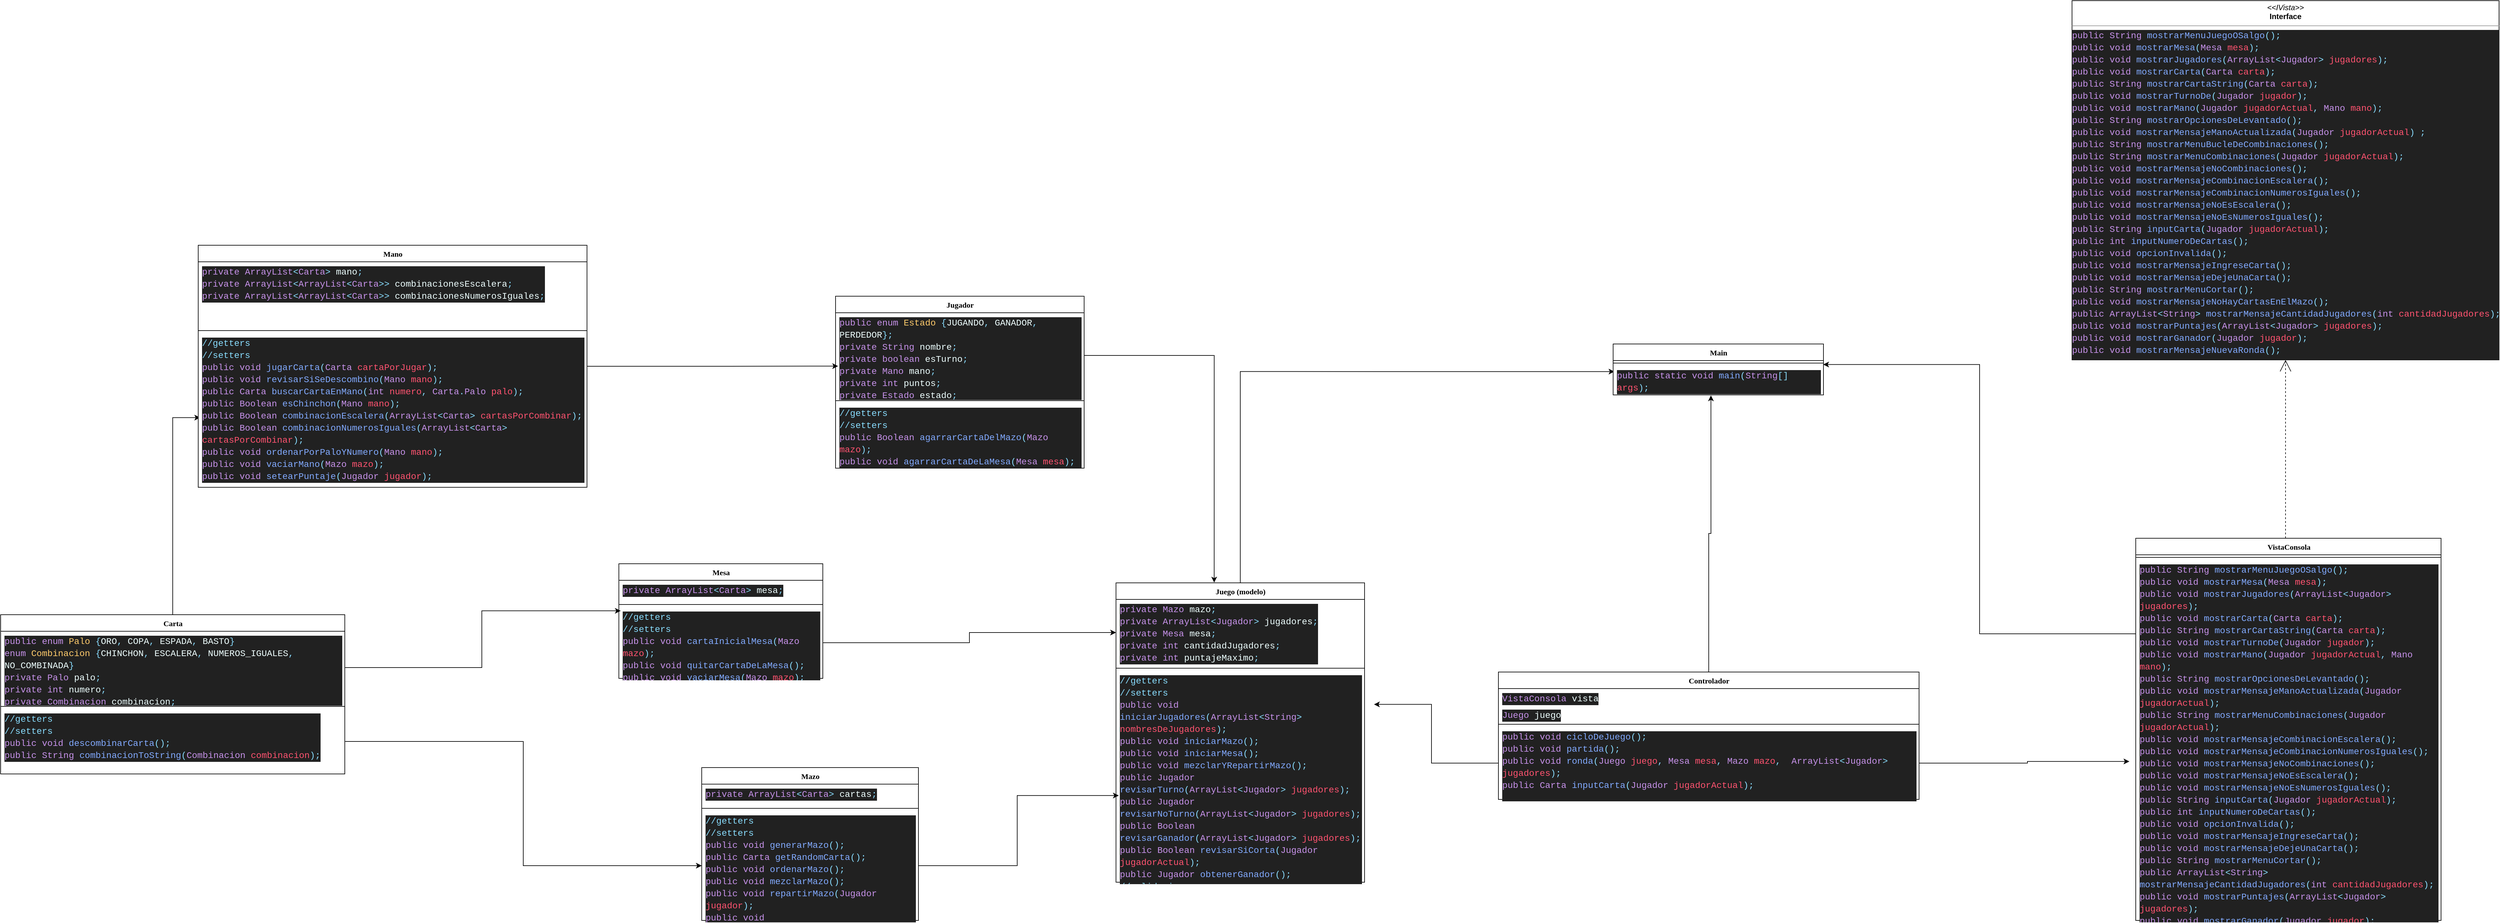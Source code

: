 <mxfile version="20.2.3" type="device"><diagram name="Page-1" id="6133507b-19e7-1e82-6fc7-422aa6c4b21f"><mxGraphModel dx="8330" dy="3900" grid="1" gridSize="10" guides="1" tooltips="1" connect="1" arrows="1" fold="1" page="1" pageScale="1" pageWidth="1100" pageHeight="850" background="none" math="0" shadow="0"><root><mxCell id="0"/><mxCell id="1" parent="0"/><mxCell id="b94bc138ca980ef-13" style="edgeStyle=orthogonalEdgeStyle;rounded=0;html=1;dashed=1;labelBackgroundColor=none;startArrow=none;startFill=0;startSize=8;endArrow=open;endFill=0;endSize=16;fontFamily=Verdana;fontSize=12;opacity=90;" parent="1" source="235556782a83e6d0-1" target="b94bc138ca980ef-1" edge="1"><mxGeometry relative="1" as="geometry"><Array as="points"><mxPoint x="525" y="684"/><mxPoint x="525" y="684"/></Array></mxGeometry></mxCell><mxCell id="b61nhb65D28FLATxrXpH-64" style="edgeStyle=orthogonalEdgeStyle;rounded=0;orthogonalLoop=1;jettySize=auto;html=1;exitX=0;exitY=0.25;exitDx=0;exitDy=0;entryX=0.999;entryY=-0.039;entryDx=0;entryDy=0;entryPerimeter=0;strokeColor=default;" edge="1" parent="1" source="235556782a83e6d0-1" target="b61nhb65D28FLATxrXpH-42"><mxGeometry relative="1" as="geometry"/></mxCell><mxCell id="235556782a83e6d0-1" value="VistaConsola" style="swimlane;html=1;fontStyle=1;align=center;verticalAlign=top;childLayout=stackLayout;horizontal=1;startSize=26;horizontalStack=0;resizeParent=1;resizeLast=0;collapsible=1;marginBottom=0;swimlaneFillColor=#ffffff;rounded=0;shadow=0;comic=0;labelBackgroundColor=none;strokeWidth=1;fillColor=none;fontFamily=Verdana;fontSize=12" parent="1" vertex="1"><mxGeometry x="290" y="924" width="479" height="600" as="geometry"/></mxCell><mxCell id="235556782a83e6d0-6" value="" style="line;html=1;strokeWidth=1;fillColor=none;align=left;verticalAlign=middle;spacingTop=-1;spacingLeft=3;spacingRight=3;rotatable=0;labelPosition=right;points=[];portConstraint=eastwest;" parent="235556782a83e6d0-1" vertex="1"><mxGeometry y="26" width="479" height="8" as="geometry"/></mxCell><mxCell id="235556782a83e6d0-7" value="&lt;div style=&quot;color: rgb(238, 255, 255); background-color: rgb(33, 33, 33); font-family: Consolas, &amp;quot;Courier New&amp;quot;, monospace; font-size: 14px; line-height: 19px;&quot;&gt;&lt;span style=&quot;color: #c792ea;&quot;&gt;public&lt;/span&gt; &lt;span style=&quot;color: #c792ea;&quot;&gt;String&lt;/span&gt; &lt;span style=&quot;color: #82aaff;&quot;&gt;mostrarMenuJuegoOSalgo&lt;/span&gt;&lt;span style=&quot;color: #89ddff;&quot;&gt;();&lt;/span&gt;&lt;/div&gt;&lt;div style=&quot;color: rgb(238, 255, 255); background-color: rgb(33, 33, 33); font-family: Consolas, &amp;quot;Courier New&amp;quot;, monospace; font-size: 14px; line-height: 19px;&quot;&gt;&lt;div style=&quot;line-height: 19px;&quot;&gt;&lt;span style=&quot;color: #c792ea;&quot;&gt;public&lt;/span&gt; &lt;span style=&quot;color: #c792ea;&quot;&gt;void&lt;/span&gt; &lt;span style=&quot;color: #82aaff;&quot;&gt;mostrarMesa&lt;/span&gt;&lt;span style=&quot;color: #89ddff;&quot;&gt;(&lt;/span&gt;&lt;span style=&quot;color: #c792ea;&quot;&gt;Mesa&lt;/span&gt; &lt;span style=&quot;color: #ff5370;&quot;&gt;mesa&lt;/span&gt;&lt;span style=&quot;color: #89ddff;&quot;&gt;);&lt;/span&gt;&lt;/div&gt;&lt;div style=&quot;line-height: 19px;&quot;&gt;&lt;div style=&quot;line-height: 19px;&quot;&gt;&lt;span style=&quot;color: #c792ea;&quot;&gt;public&lt;/span&gt; &lt;span style=&quot;color: #c792ea;&quot;&gt;void&lt;/span&gt; &lt;span style=&quot;color: #82aaff;&quot;&gt;mostrarJugadores&lt;/span&gt;&lt;span style=&quot;color: #89ddff;&quot;&gt;(&lt;/span&gt;&lt;span style=&quot;color: #c792ea;&quot;&gt;ArrayList&lt;/span&gt;&lt;span style=&quot;color: #89ddff;&quot;&gt;&amp;lt;&lt;/span&gt;&lt;span style=&quot;color: #c792ea;&quot;&gt;Jugador&lt;/span&gt;&lt;span style=&quot;color: #89ddff;&quot;&gt;&amp;gt;&lt;/span&gt; &lt;span style=&quot;color: #ff5370;&quot;&gt;jugadores&lt;/span&gt;&lt;span style=&quot;color: #89ddff;&quot;&gt;);&lt;/span&gt;&lt;/div&gt;&lt;div style=&quot;line-height: 19px;&quot;&gt;&lt;span style=&quot;color: rgb(199, 146, 234);&quot;&gt;public&lt;/span&gt;&lt;span style=&quot;&quot;&gt; &lt;/span&gt;&lt;span style=&quot;color: rgb(199, 146, 234);&quot;&gt;void&lt;/span&gt;&lt;span style=&quot;&quot;&gt; &lt;/span&gt;&lt;span style=&quot;color: rgb(130, 170, 255);&quot;&gt;mostrarCarta&lt;/span&gt;&lt;span style=&quot;color: rgb(137, 221, 255);&quot;&gt;(&lt;/span&gt;&lt;span style=&quot;color: rgb(199, 146, 234);&quot;&gt;Carta&lt;/span&gt;&lt;span style=&quot;&quot;&gt; &lt;/span&gt;&lt;span style=&quot;color: rgb(255, 83, 112);&quot;&gt;carta&lt;/span&gt;&lt;span style=&quot;color: rgb(137, 221, 255);&quot;&gt;);&lt;/span&gt;&lt;/div&gt;&lt;div style=&quot;line-height: 19px;&quot;&gt;&lt;div style=&quot;line-height: 19px;&quot;&gt;&lt;span style=&quot;color: #c792ea;&quot;&gt;public&lt;/span&gt; &lt;span style=&quot;color: #c792ea;&quot;&gt;String&lt;/span&gt; &lt;span style=&quot;color: #82aaff;&quot;&gt;mostrarCartaString&lt;/span&gt;&lt;span style=&quot;color: #89ddff;&quot;&gt;(&lt;/span&gt;&lt;span style=&quot;color: #c792ea;&quot;&gt;Carta&lt;/span&gt; &lt;span style=&quot;color: #ff5370;&quot;&gt;carta&lt;/span&gt;&lt;span style=&quot;color: #89ddff;&quot;&gt;);&lt;/span&gt;&lt;/div&gt;&lt;div style=&quot;line-height: 19px;&quot;&gt;&lt;div style=&quot;line-height: 19px;&quot;&gt;&lt;span style=&quot;color: #c792ea;&quot;&gt;public&lt;/span&gt; &lt;span style=&quot;color: #c792ea;&quot;&gt;void&lt;/span&gt; &lt;span style=&quot;color: #82aaff;&quot;&gt;mostrarTurnoDe&lt;/span&gt;&lt;span style=&quot;color: #89ddff;&quot;&gt;(&lt;/span&gt;&lt;span style=&quot;color: #c792ea;&quot;&gt;Jugador&lt;/span&gt; &lt;span style=&quot;color: #ff5370;&quot;&gt;jugador&lt;/span&gt;&lt;span style=&quot;color: #89ddff;&quot;&gt;);&lt;/span&gt;&lt;/div&gt;&lt;div style=&quot;line-height: 19px;&quot;&gt;&lt;div style=&quot;line-height: 19px;&quot;&gt;&lt;span style=&quot;color: #c792ea;&quot;&gt;public&lt;/span&gt; &lt;span style=&quot;color: #c792ea;&quot;&gt;void&lt;/span&gt; &lt;span style=&quot;color: #82aaff;&quot;&gt;mostrarMano&lt;/span&gt;&lt;span style=&quot;color: #89ddff;&quot;&gt;(&lt;/span&gt;&lt;span style=&quot;color: #c792ea;&quot;&gt;Jugador&lt;/span&gt; &lt;span style=&quot;color: #ff5370;&quot;&gt;jugadorActual&lt;/span&gt;&lt;span style=&quot;color: #89ddff;&quot;&gt;,&lt;/span&gt; &lt;span style=&quot;color: #c792ea;&quot;&gt;Mano&lt;/span&gt; &lt;span style=&quot;color: #ff5370;&quot;&gt;mano&lt;/span&gt;&lt;span style=&quot;color: #89ddff;&quot;&gt;);&lt;/span&gt;&lt;/div&gt;&lt;div style=&quot;line-height: 19px;&quot;&gt;&lt;div style=&quot;line-height: 19px;&quot;&gt;&lt;span style=&quot;color: #c792ea;&quot;&gt;public&lt;/span&gt; &lt;span style=&quot;color: #c792ea;&quot;&gt;String&lt;/span&gt; &lt;span style=&quot;color: #82aaff;&quot;&gt;mostrarOpcionesDeLevantado&lt;/span&gt;&lt;span style=&quot;color: #89ddff;&quot;&gt;();&lt;/span&gt;&lt;/div&gt;&lt;div style=&quot;line-height: 19px;&quot;&gt;&lt;div style=&quot;line-height: 19px;&quot;&gt;&lt;span style=&quot;color: #c792ea;&quot;&gt;public&lt;/span&gt; &lt;span style=&quot;color: #c792ea;&quot;&gt;void&lt;/span&gt; &lt;span style=&quot;color: #82aaff;&quot;&gt;mostrarMensajeManoActualizada&lt;/span&gt;&lt;span style=&quot;color: #89ddff;&quot;&gt;(&lt;/span&gt;&lt;span style=&quot;color: #c792ea;&quot;&gt;Jugador&lt;/span&gt; &lt;span style=&quot;color: #ff5370;&quot;&gt;jugadorActual&lt;/span&gt;&lt;span style=&quot;color: #89ddff;&quot;&gt;);&lt;/span&gt;&lt;/div&gt;&lt;div style=&quot;line-height: 19px;&quot;&gt;&lt;div style=&quot;line-height: 19px;&quot;&gt;&lt;span style=&quot;color: #c792ea;&quot;&gt;public&lt;/span&gt; &lt;span style=&quot;color: #c792ea;&quot;&gt;String&lt;/span&gt; &lt;span style=&quot;color: #82aaff;&quot;&gt;mostrarMenuCombinaciones&lt;/span&gt;&lt;span style=&quot;color: #89ddff;&quot;&gt;(&lt;/span&gt;&lt;span style=&quot;color: #c792ea;&quot;&gt;Jugador&lt;/span&gt; &lt;span style=&quot;color: #ff5370;&quot;&gt;jugadorActual&lt;/span&gt;&lt;span style=&quot;color: #89ddff;&quot;&gt;);&lt;/span&gt;&lt;/div&gt;&lt;div style=&quot;line-height: 19px;&quot;&gt;&lt;div style=&quot;line-height: 19px;&quot;&gt;&lt;span style=&quot;color: #c792ea;&quot;&gt;public&lt;/span&gt; &lt;span style=&quot;color: #c792ea;&quot;&gt;void&lt;/span&gt; &lt;span style=&quot;color: #82aaff;&quot;&gt;mostrarMensajeCombinacionEscalera&lt;/span&gt;&lt;span style=&quot;color: #89ddff;&quot;&gt;();&lt;/span&gt;&lt;/div&gt;&lt;div style=&quot;line-height: 19px;&quot;&gt;&lt;div style=&quot;line-height: 19px;&quot;&gt;&lt;span style=&quot;color: #c792ea;&quot;&gt;public&lt;/span&gt; &lt;span style=&quot;color: #c792ea;&quot;&gt;void&lt;/span&gt; &lt;span style=&quot;color: #82aaff;&quot;&gt;mostrarMensajeCombinacionNumerosIguales&lt;/span&gt;&lt;span style=&quot;color: #89ddff;&quot;&gt;();&lt;/span&gt;&lt;/div&gt;&lt;div style=&quot;line-height: 19px;&quot;&gt;&lt;div style=&quot;line-height: 19px;&quot;&gt;&lt;span style=&quot;color: #c792ea;&quot;&gt;public&lt;/span&gt; &lt;span style=&quot;color: #c792ea;&quot;&gt;void&lt;/span&gt; &lt;span style=&quot;color: #82aaff;&quot;&gt;mostrarMensajeNoCombinaciones&lt;/span&gt;&lt;span style=&quot;color: #89ddff;&quot;&gt;();&lt;/span&gt;&lt;/div&gt;&lt;div style=&quot;line-height: 19px;&quot;&gt;&lt;div style=&quot;line-height: 19px;&quot;&gt;&lt;span style=&quot;color: #c792ea;&quot;&gt;public&lt;/span&gt; &lt;span style=&quot;color: #c792ea;&quot;&gt;void&lt;/span&gt; &lt;span style=&quot;color: #82aaff;&quot;&gt;mostrarMensajeNoEsEscalera&lt;/span&gt;&lt;span style=&quot;color: #89ddff;&quot;&gt;();&lt;/span&gt;&lt;/div&gt;&lt;div style=&quot;line-height: 19px;&quot;&gt;&lt;div style=&quot;line-height: 19px;&quot;&gt;&lt;span style=&quot;color: #c792ea;&quot;&gt;public&lt;/span&gt; &lt;span style=&quot;color: #c792ea;&quot;&gt;void&lt;/span&gt; &lt;span style=&quot;color: #82aaff;&quot;&gt;mostrarMensajeNoEsNumerosIguales&lt;/span&gt;&lt;span style=&quot;color: #89ddff;&quot;&gt;();&lt;/span&gt;&lt;/div&gt;&lt;div style=&quot;line-height: 19px;&quot;&gt;&lt;div style=&quot;line-height: 19px;&quot;&gt;&lt;span style=&quot;color: #c792ea;&quot;&gt;public&lt;/span&gt; &lt;span style=&quot;color: #c792ea;&quot;&gt;String&lt;/span&gt; &lt;span style=&quot;color: #82aaff;&quot;&gt;inputCarta&lt;/span&gt;&lt;span style=&quot;color: #89ddff;&quot;&gt;(&lt;/span&gt;&lt;span style=&quot;color: #c792ea;&quot;&gt;Jugador&lt;/span&gt; &lt;span style=&quot;color: #ff5370;&quot;&gt;jugadorActual&lt;/span&gt;&lt;span style=&quot;color: #89ddff;&quot;&gt;);&lt;/span&gt;&lt;/div&gt;&lt;div style=&quot;line-height: 19px;&quot;&gt;&lt;div style=&quot;line-height: 19px;&quot;&gt;&lt;span style=&quot;color: #c792ea;&quot;&gt;public&lt;/span&gt; &lt;span style=&quot;color: #c792ea;&quot;&gt;int&lt;/span&gt; &lt;span style=&quot;color: #82aaff;&quot;&gt;inputNumeroDeCartas&lt;/span&gt;&lt;span style=&quot;color: #89ddff;&quot;&gt;();&lt;/span&gt;&lt;/div&gt;&lt;div style=&quot;line-height: 19px;&quot;&gt;&lt;div style=&quot;line-height: 19px;&quot;&gt;&lt;span style=&quot;color: #c792ea;&quot;&gt;public&lt;/span&gt; &lt;span style=&quot;color: #c792ea;&quot;&gt;void&lt;/span&gt; &lt;span style=&quot;color: #82aaff;&quot;&gt;opcionInvalida&lt;/span&gt;&lt;span style=&quot;color: #89ddff;&quot;&gt;();&lt;/span&gt;&lt;/div&gt;&lt;div style=&quot;line-height: 19px;&quot;&gt;&lt;div style=&quot;line-height: 19px;&quot;&gt;&lt;span style=&quot;color: #c792ea;&quot;&gt;public&lt;/span&gt; &lt;span style=&quot;color: #c792ea;&quot;&gt;void&lt;/span&gt; &lt;span style=&quot;color: #82aaff;&quot;&gt;mostrarMensajeIngreseCarta&lt;/span&gt;&lt;span style=&quot;color: #89ddff;&quot;&gt;();&lt;/span&gt;&lt;/div&gt;&lt;div style=&quot;line-height: 19px;&quot;&gt;&lt;div style=&quot;line-height: 19px;&quot;&gt;&lt;span style=&quot;color: #c792ea;&quot;&gt;public&lt;/span&gt; &lt;span style=&quot;color: #c792ea;&quot;&gt;void&lt;/span&gt; &lt;span style=&quot;color: #82aaff;&quot;&gt;mostrarMensajeDejeUnaCarta&lt;/span&gt;&lt;span style=&quot;color: #89ddff;&quot;&gt;();&lt;/span&gt;&lt;/div&gt;&lt;div style=&quot;line-height: 19px;&quot;&gt;&lt;div style=&quot;line-height: 19px;&quot;&gt;&lt;span style=&quot;color: #c792ea;&quot;&gt;public&lt;/span&gt; &lt;span style=&quot;color: #c792ea;&quot;&gt;String&lt;/span&gt; &lt;span style=&quot;color: #82aaff;&quot;&gt;mostrarMenuCortar&lt;/span&gt;&lt;span style=&quot;color: #89ddff;&quot;&gt;();&lt;/span&gt;&lt;/div&gt;&lt;div style=&quot;line-height: 19px;&quot;&gt;&lt;div style=&quot;line-height: 19px;&quot;&gt;&lt;span style=&quot;color: #c792ea;&quot;&gt;public&lt;/span&gt; &lt;span style=&quot;color: #c792ea;&quot;&gt;ArrayList&lt;/span&gt;&lt;span style=&quot;color: #89ddff;&quot;&gt;&amp;lt;&lt;/span&gt;&lt;span style=&quot;color: #c792ea;&quot;&gt;String&lt;/span&gt;&lt;span style=&quot;color: #89ddff;&quot;&gt;&amp;gt;&lt;/span&gt; &lt;span style=&quot;color: #82aaff;&quot;&gt;mostrarMensajeCantidadJugadores&lt;/span&gt;&lt;span style=&quot;color: #89ddff;&quot;&gt;(&lt;/span&gt;&lt;span style=&quot;color: #c792ea;&quot;&gt;int&lt;/span&gt; &lt;span style=&quot;color: #ff5370;&quot;&gt;cantidadJugadores&lt;/span&gt;&lt;span style=&quot;color: #89ddff;&quot;&gt;);&lt;/span&gt;&lt;/div&gt;&lt;div style=&quot;line-height: 19px;&quot;&gt;&lt;div style=&quot;line-height: 19px;&quot;&gt;&lt;span style=&quot;color: #c792ea;&quot;&gt;public&lt;/span&gt; &lt;span style=&quot;color: #c792ea;&quot;&gt;void&lt;/span&gt; &lt;span style=&quot;color: #82aaff;&quot;&gt;mostrarPuntajes&lt;/span&gt;&lt;span style=&quot;color: #89ddff;&quot;&gt;(&lt;/span&gt;&lt;span style=&quot;color: #c792ea;&quot;&gt;ArrayList&lt;/span&gt;&lt;span style=&quot;color: #89ddff;&quot;&gt;&amp;lt;&lt;/span&gt;&lt;span style=&quot;color: #c792ea;&quot;&gt;Jugador&lt;/span&gt;&lt;span style=&quot;color: #89ddff;&quot;&gt;&amp;gt;&lt;/span&gt; &lt;span style=&quot;color: #ff5370;&quot;&gt;jugadores&lt;/span&gt;&lt;span style=&quot;color: #89ddff;&quot;&gt;);&lt;/span&gt;&lt;/div&gt;&lt;div style=&quot;line-height: 19px;&quot;&gt;&lt;div style=&quot;line-height: 19px;&quot;&gt;&lt;span style=&quot;color: #c792ea;&quot;&gt;public&lt;/span&gt; &lt;span style=&quot;color: #c792ea;&quot;&gt;void&lt;/span&gt; &lt;span style=&quot;color: #82aaff;&quot;&gt;mostrarGanador&lt;/span&gt;&lt;span style=&quot;color: #89ddff;&quot;&gt;(&lt;/span&gt;&lt;span style=&quot;color: #c792ea;&quot;&gt;Jugador&lt;/span&gt; &lt;span style=&quot;color: #ff5370;&quot;&gt;jugador&lt;/span&gt;&lt;span style=&quot;color: #89ddff;&quot;&gt;);&lt;/span&gt;&lt;/div&gt;&lt;div style=&quot;line-height: 19px;&quot;&gt;&lt;div style=&quot;line-height: 19px;&quot;&gt;&lt;span style=&quot;color: #c792ea;&quot;&gt;public&lt;/span&gt; &lt;span style=&quot;color: #c792ea;&quot;&gt;void&lt;/span&gt; &lt;span style=&quot;color: #82aaff;&quot;&gt;mostrarMensajeNoHayCartasEnElMazo&lt;/span&gt;&lt;span style=&quot;color: #89ddff;&quot;&gt;();&lt;/span&gt;&lt;/div&gt;&lt;div style=&quot;line-height: 19px;&quot;&gt;&lt;div style=&quot;line-height: 19px;&quot;&gt;&lt;span style=&quot;color: #c792ea;&quot;&gt;public&lt;/span&gt; &lt;span style=&quot;color: #c792ea;&quot;&gt;void&lt;/span&gt; &lt;span style=&quot;color: #82aaff;&quot;&gt;mostrarMensajeNuevaRonda&lt;/span&gt;&lt;span style=&quot;color: #89ddff;&quot;&gt;();&lt;/span&gt;&lt;/div&gt;&lt;/div&gt;&lt;/div&gt;&lt;/div&gt;&lt;/div&gt;&lt;/div&gt;&lt;/div&gt;&lt;/div&gt;&lt;/div&gt;&lt;/div&gt;&lt;/div&gt;&lt;/div&gt;&lt;/div&gt;&lt;/div&gt;&lt;/div&gt;&lt;/div&gt;&lt;/div&gt;&lt;/div&gt;&lt;/div&gt;&lt;/div&gt;&lt;/div&gt;&lt;div style=&quot;line-height: 19px;&quot;&gt;&lt;span style=&quot;color: #89ddff;&quot;&gt;&lt;br&gt;&lt;/span&gt;&lt;/div&gt;&lt;/div&gt;&lt;/div&gt;&lt;/div&gt;&lt;/div&gt;" style="text;html=1;strokeColor=none;fillColor=none;align=left;verticalAlign=top;spacingLeft=4;spacingRight=4;whiteSpace=wrap;overflow=hidden;rotatable=0;points=[[0,0.5],[1,0.5]];portConstraint=eastwest;" parent="235556782a83e6d0-1" vertex="1"><mxGeometry y="34" width="479" height="566" as="geometry"/></mxCell><mxCell id="b61nhb65D28FLATxrXpH-63" style="edgeStyle=orthogonalEdgeStyle;rounded=0;orthogonalLoop=1;jettySize=auto;html=1;strokeColor=default;entryX=0.465;entryY=1.016;entryDx=0;entryDy=0;entryPerimeter=0;" edge="1" parent="1" source="78961159f06e98e8-17" target="b61nhb65D28FLATxrXpH-42"><mxGeometry relative="1" as="geometry"><mxPoint x="-380" y="724" as="targetPoint"/></mxGeometry></mxCell><mxCell id="78961159f06e98e8-17" value="Controlador" style="swimlane;html=1;fontStyle=1;align=center;verticalAlign=top;childLayout=stackLayout;horizontal=1;startSize=26;horizontalStack=0;resizeParent=1;resizeLast=0;collapsible=1;marginBottom=0;swimlaneFillColor=#ffffff;rounded=0;shadow=0;comic=0;labelBackgroundColor=none;strokeWidth=1;fillColor=none;fontFamily=Verdana;fontSize=12" parent="1" vertex="1"><mxGeometry x="-710" y="1134" width="660" height="200" as="geometry"/></mxCell><mxCell id="78961159f06e98e8-23" value="&lt;div style=&quot;color: rgb(238, 255, 255); background-color: rgb(33, 33, 33); font-family: Consolas, &amp;quot;Courier New&amp;quot;, monospace; font-size: 14px; line-height: 19px;&quot;&gt;&lt;span style=&quot;color: #c792ea;&quot;&gt;VistaConsola&lt;/span&gt; vista&lt;/div&gt;" style="text;html=1;strokeColor=none;fillColor=none;align=left;verticalAlign=top;spacingLeft=4;spacingRight=4;whiteSpace=wrap;overflow=hidden;rotatable=0;points=[[0,0.5],[1,0.5]];portConstraint=eastwest;" parent="78961159f06e98e8-17" vertex="1"><mxGeometry y="26" width="660" height="26" as="geometry"/></mxCell><mxCell id="78961159f06e98e8-24" value="&lt;div style=&quot;color: rgb(238, 255, 255); background-color: rgb(33, 33, 33); font-family: Consolas, &amp;quot;Courier New&amp;quot;, monospace; font-size: 14px; line-height: 19px;&quot;&gt;&lt;span style=&quot;color: #c792ea;&quot;&gt;Juego&lt;/span&gt; juego&lt;/div&gt;" style="text;html=1;strokeColor=none;fillColor=none;align=left;verticalAlign=top;spacingLeft=4;spacingRight=4;whiteSpace=wrap;overflow=hidden;rotatable=0;points=[[0,0.5],[1,0.5]];portConstraint=eastwest;" parent="78961159f06e98e8-17" vertex="1"><mxGeometry y="52" width="660" height="26" as="geometry"/></mxCell><mxCell id="78961159f06e98e8-19" value="" style="line;html=1;strokeWidth=1;fillColor=none;align=left;verticalAlign=middle;spacingTop=-1;spacingLeft=3;spacingRight=3;rotatable=0;labelPosition=right;points=[];portConstraint=eastwest;" parent="78961159f06e98e8-17" vertex="1"><mxGeometry y="78" width="660" height="8" as="geometry"/></mxCell><mxCell id="78961159f06e98e8-27" value="&lt;div style=&quot;color: rgb(238, 255, 255); background-color: rgb(33, 33, 33); font-family: Consolas, &amp;quot;Courier New&amp;quot;, monospace; font-size: 14px; line-height: 19px;&quot;&gt;&lt;span style=&quot;color: #c792ea;&quot;&gt;public&lt;/span&gt; &lt;span style=&quot;color: #c792ea;&quot;&gt;void&lt;/span&gt; &lt;span style=&quot;color: #82aaff;&quot;&gt;cicloDeJuego&lt;/span&gt;&lt;span style=&quot;color: #89ddff;&quot;&gt;();&lt;/span&gt;&lt;/div&gt;&lt;div style=&quot;color: rgb(238, 255, 255); background-color: rgb(33, 33, 33); font-family: Consolas, &amp;quot;Courier New&amp;quot;, monospace; font-size: 14px; line-height: 19px;&quot;&gt;&lt;div style=&quot;line-height: 19px;&quot;&gt;&lt;span style=&quot;color: #c792ea;&quot;&gt;public&lt;/span&gt; &lt;span style=&quot;color: #c792ea;&quot;&gt;void&lt;/span&gt; &lt;span style=&quot;color: #82aaff;&quot;&gt;partida&lt;/span&gt;&lt;span style=&quot;color: #89ddff;&quot;&gt;();&lt;/span&gt;&lt;/div&gt;&lt;div style=&quot;line-height: 19px;&quot;&gt;&lt;div style=&quot;line-height: 19px;&quot;&gt;&lt;span style=&quot;color: #c792ea;&quot;&gt;public&lt;/span&gt; &lt;span style=&quot;color: #c792ea;&quot;&gt;void&lt;/span&gt; &lt;span style=&quot;color: #82aaff;&quot;&gt;ronda&lt;/span&gt;&lt;span style=&quot;color: #89ddff;&quot;&gt;(&lt;/span&gt;&lt;span style=&quot;color: #c792ea;&quot;&gt;Juego&lt;/span&gt; &lt;span style=&quot;color: #ff5370;&quot;&gt;juego&lt;/span&gt;&lt;span style=&quot;color: #89ddff;&quot;&gt;,&lt;/span&gt; &lt;span style=&quot;color: #c792ea;&quot;&gt;Mesa&lt;/span&gt; &lt;span style=&quot;color: #ff5370;&quot;&gt;mesa&lt;/span&gt;&lt;span style=&quot;color: #89ddff;&quot;&gt;,&lt;/span&gt; &lt;span style=&quot;color: #c792ea;&quot;&gt;Mazo&lt;/span&gt; &lt;span style=&quot;color: #ff5370;&quot;&gt;mazo&lt;/span&gt;&lt;span style=&quot;color: #89ddff;&quot;&gt;,&lt;/span&gt; &amp;nbsp;&lt;span style=&quot;color: #c792ea;&quot;&gt;ArrayList&lt;/span&gt;&lt;span style=&quot;color: #89ddff;&quot;&gt;&amp;lt;&lt;/span&gt;&lt;span style=&quot;color: #c792ea;&quot;&gt;Jugador&lt;/span&gt;&lt;span style=&quot;color: #89ddff;&quot;&gt;&amp;gt;&lt;/span&gt; &lt;span style=&quot;color: #ff5370;&quot;&gt;jugadores&lt;/span&gt;&lt;span style=&quot;color: #89ddff;&quot;&gt;);&lt;/span&gt;&lt;/div&gt;&lt;div style=&quot;line-height: 19px;&quot;&gt;&lt;div style=&quot;line-height: 19px;&quot;&gt;&lt;span style=&quot;color: #c792ea;&quot;&gt;public&lt;/span&gt; &lt;span style=&quot;color: #c792ea;&quot;&gt;Carta&lt;/span&gt; &lt;span style=&quot;color: #82aaff;&quot;&gt;inputCarta&lt;/span&gt;&lt;span style=&quot;color: #89ddff;&quot;&gt;(&lt;/span&gt;&lt;span style=&quot;color: #c792ea;&quot;&gt;Jugador&lt;/span&gt; &lt;span style=&quot;color: #ff5370;&quot;&gt;jugadorActual&lt;/span&gt;&lt;span style=&quot;color: #89ddff;&quot;&gt;);&lt;/span&gt;&lt;/div&gt;&lt;div style=&quot;line-height: 19px;&quot;&gt;&lt;span style=&quot;color: #89ddff;&quot;&gt;&lt;br&gt;&lt;/span&gt;&lt;/div&gt;&lt;/div&gt;&lt;/div&gt;&lt;/div&gt;" style="text;html=1;strokeColor=none;fillColor=none;align=left;verticalAlign=top;spacingLeft=4;spacingRight=4;whiteSpace=wrap;overflow=hidden;rotatable=0;points=[[0,0.5],[1,0.5]];portConstraint=eastwest;" parent="78961159f06e98e8-17" vertex="1"><mxGeometry y="86" width="660" height="114" as="geometry"/></mxCell><mxCell id="b94bc138ca980ef-1" value="&lt;p style=&quot;margin:0px;margin-top:4px;text-align:center;&quot;&gt;&lt;i&gt;&amp;lt;&amp;lt;IVista&amp;gt;&amp;gt;&lt;/i&gt;&lt;br&gt;&lt;b&gt;Interface&lt;/b&gt;&lt;/p&gt;&lt;hr size=&quot;1&quot;&gt;&lt;div style=&quot;color: rgb(238, 255, 255); background-color: rgb(33, 33, 33); font-family: Consolas, &amp;quot;Courier New&amp;quot;, monospace; font-size: 14px; line-height: 19px;&quot;&gt;&lt;div&gt;&lt;span style=&quot;color: rgb(199, 146, 234);&quot;&gt;public&lt;/span&gt;&amp;nbsp;&lt;span style=&quot;color: rgb(199, 146, 234);&quot;&gt;String&lt;/span&gt;&amp;nbsp;&lt;span style=&quot;color: rgb(130, 170, 255);&quot;&gt;mostrarMenuJuegoOSalgo&lt;/span&gt;&lt;span style=&quot;color: rgb(137, 221, 255);&quot;&gt;();&lt;/span&gt;&lt;/div&gt;&lt;div&gt;&lt;span style=&quot;color: rgb(199, 146, 234);&quot;&gt;public&lt;/span&gt;&amp;nbsp;&lt;span style=&quot;color: rgb(199, 146, 234);&quot;&gt;void&lt;/span&gt;&amp;nbsp;&lt;span style=&quot;color: rgb(130, 170, 255);&quot;&gt;mostrarMesa&lt;/span&gt;&lt;span style=&quot;color: rgb(137, 221, 255);&quot;&gt;(&lt;/span&gt;&lt;span style=&quot;color: rgb(199, 146, 234);&quot;&gt;Mesa&lt;/span&gt;&amp;nbsp;&lt;span style=&quot;color: rgb(255, 83, 112);&quot;&gt;mesa&lt;/span&gt;&lt;span style=&quot;color: rgb(137, 221, 255);&quot;&gt;);&lt;/span&gt;&lt;/div&gt;&lt;div&gt;&lt;span style=&quot;color: rgb(199, 146, 234);&quot;&gt;public&lt;/span&gt;&amp;nbsp;&lt;span style=&quot;color: rgb(199, 146, 234);&quot;&gt;void&lt;/span&gt;&amp;nbsp;&lt;span style=&quot;color: rgb(130, 170, 255);&quot;&gt;mostrarJugadores&lt;/span&gt;&lt;span style=&quot;color: rgb(137, 221, 255);&quot;&gt;(&lt;/span&gt;&lt;span style=&quot;color: rgb(199, 146, 234);&quot;&gt;ArrayList&lt;/span&gt;&lt;span style=&quot;color: rgb(137, 221, 255);&quot;&gt;&amp;lt;&lt;/span&gt;&lt;span style=&quot;color: rgb(199, 146, 234);&quot;&gt;Jugador&lt;/span&gt;&lt;span style=&quot;color: rgb(137, 221, 255);&quot;&gt;&amp;gt;&lt;/span&gt;&amp;nbsp;&lt;span style=&quot;color: rgb(255, 83, 112);&quot;&gt;jugadores&lt;/span&gt;&lt;span style=&quot;color: rgb(137, 221, 255);&quot;&gt;);&lt;/span&gt;&lt;/div&gt;&lt;div&gt;&lt;span style=&quot;color: rgb(199, 146, 234);&quot;&gt;public&lt;/span&gt;&amp;nbsp;&lt;span style=&quot;color: rgb(199, 146, 234);&quot;&gt;void&lt;/span&gt;&amp;nbsp;&lt;span style=&quot;color: rgb(130, 170, 255);&quot;&gt;mostrarCarta&lt;/span&gt;&lt;span style=&quot;color: rgb(137, 221, 255);&quot;&gt;(&lt;/span&gt;&lt;span style=&quot;color: rgb(199, 146, 234);&quot;&gt;Carta&lt;/span&gt;&amp;nbsp;&lt;span style=&quot;color: rgb(255, 83, 112);&quot;&gt;carta&lt;/span&gt;&lt;span style=&quot;color: rgb(137, 221, 255);&quot;&gt;);&lt;/span&gt;&lt;/div&gt;&lt;div&gt;&lt;span style=&quot;color: rgb(199, 146, 234);&quot;&gt;public&lt;/span&gt;&amp;nbsp;&lt;span style=&quot;color: rgb(199, 146, 234);&quot;&gt;String&lt;/span&gt;&amp;nbsp;&lt;span style=&quot;color: rgb(130, 170, 255);&quot;&gt;mostrarCartaString&lt;/span&gt;&lt;span style=&quot;color: rgb(137, 221, 255);&quot;&gt;(&lt;/span&gt;&lt;span style=&quot;color: rgb(199, 146, 234);&quot;&gt;Carta&lt;/span&gt;&amp;nbsp;&lt;span style=&quot;color: rgb(255, 83, 112);&quot;&gt;carta&lt;/span&gt;&lt;span style=&quot;color: rgb(137, 221, 255);&quot;&gt;);&lt;/span&gt;&lt;/div&gt;&lt;div&gt;&lt;span style=&quot;color: rgb(199, 146, 234);&quot;&gt;public&lt;/span&gt;&amp;nbsp;&lt;span style=&quot;color: rgb(199, 146, 234);&quot;&gt;void&lt;/span&gt;&amp;nbsp;&lt;span style=&quot;color: rgb(130, 170, 255);&quot;&gt;mostrarTurnoDe&lt;/span&gt;&lt;span style=&quot;color: rgb(137, 221, 255);&quot;&gt;(&lt;/span&gt;&lt;span style=&quot;color: rgb(199, 146, 234);&quot;&gt;Jugador&lt;/span&gt;&amp;nbsp;&lt;span style=&quot;color: rgb(255, 83, 112);&quot;&gt;jugador&lt;/span&gt;&lt;span style=&quot;color: rgb(137, 221, 255);&quot;&gt;);&lt;/span&gt;&lt;/div&gt;&lt;div&gt;&lt;span style=&quot;color: rgb(199, 146, 234);&quot;&gt;public&lt;/span&gt;&amp;nbsp;&lt;span style=&quot;color: rgb(199, 146, 234);&quot;&gt;void&lt;/span&gt;&amp;nbsp;&lt;span style=&quot;color: rgb(130, 170, 255);&quot;&gt;mostrarMano&lt;/span&gt;&lt;span style=&quot;color: rgb(137, 221, 255);&quot;&gt;(&lt;/span&gt;&lt;span style=&quot;color: rgb(199, 146, 234);&quot;&gt;Jugador&lt;/span&gt;&amp;nbsp;&lt;span style=&quot;color: rgb(255, 83, 112);&quot;&gt;jugadorActual&lt;/span&gt;&lt;span style=&quot;color: rgb(137, 221, 255);&quot;&gt;,&lt;/span&gt;&amp;nbsp;&lt;span style=&quot;color: rgb(199, 146, 234);&quot;&gt;Mano&lt;/span&gt;&amp;nbsp;&lt;span style=&quot;color: rgb(255, 83, 112);&quot;&gt;mano&lt;/span&gt;&lt;span style=&quot;color: rgb(137, 221, 255);&quot;&gt;);&lt;/span&gt;&lt;/div&gt;&lt;div&gt;&lt;span style=&quot;color: rgb(199, 146, 234);&quot;&gt;public&lt;/span&gt;&amp;nbsp;&lt;span style=&quot;color: rgb(199, 146, 234);&quot;&gt;String&lt;/span&gt;&amp;nbsp;&lt;span style=&quot;color: rgb(130, 170, 255);&quot;&gt;mostrarOpcionesDeLevantado&lt;/span&gt;&lt;span style=&quot;color: rgb(137, 221, 255);&quot;&gt;();&lt;/span&gt;&lt;/div&gt;&lt;div&gt;&lt;span style=&quot;color: rgb(199, 146, 234);&quot;&gt;public&lt;/span&gt;&amp;nbsp;&lt;span style=&quot;color: rgb(199, 146, 234);&quot;&gt;void&lt;/span&gt;&amp;nbsp;&lt;span style=&quot;color: rgb(130, 170, 255);&quot;&gt;mostrarMensajeManoActualizada&lt;/span&gt;&lt;span style=&quot;color: rgb(137, 221, 255);&quot;&gt;(&lt;/span&gt;&lt;span style=&quot;color: rgb(199, 146, 234);&quot;&gt;Jugador&lt;/span&gt;&amp;nbsp;&lt;span style=&quot;color: rgb(255, 83, 112);&quot;&gt;jugadorActual&lt;/span&gt;&lt;span style=&quot;color: rgb(137, 221, 255);&quot;&gt;)&lt;/span&gt;&amp;nbsp;&lt;span style=&quot;color: rgb(137, 221, 255);&quot;&gt;;&lt;/span&gt;&lt;/div&gt;&lt;div&gt;&lt;span style=&quot;color: rgb(199, 146, 234);&quot;&gt;public&lt;/span&gt;&amp;nbsp;&lt;span style=&quot;color: rgb(199, 146, 234);&quot;&gt;String&lt;/span&gt;&amp;nbsp;&lt;span style=&quot;color: rgb(130, 170, 255);&quot;&gt;mostrarMenuBucleDeCombinaciones&lt;/span&gt;&lt;span style=&quot;color: rgb(137, 221, 255);&quot;&gt;();&lt;/span&gt;&lt;/div&gt;&lt;div&gt;&lt;span style=&quot;color: rgb(199, 146, 234);&quot;&gt;public&lt;/span&gt;&amp;nbsp;&lt;span style=&quot;color: rgb(199, 146, 234);&quot;&gt;String&lt;/span&gt;&amp;nbsp;&lt;span style=&quot;color: rgb(130, 170, 255);&quot;&gt;mostrarMenuCombinaciones&lt;/span&gt;&lt;span style=&quot;color: rgb(137, 221, 255);&quot;&gt;(&lt;/span&gt;&lt;span style=&quot;color: rgb(199, 146, 234);&quot;&gt;Jugador&lt;/span&gt;&amp;nbsp;&lt;span style=&quot;color: rgb(255, 83, 112);&quot;&gt;jugadorActual&lt;/span&gt;&lt;span style=&quot;color: rgb(137, 221, 255);&quot;&gt;);&lt;/span&gt;&lt;/div&gt;&lt;div&gt;&lt;span style=&quot;color: rgb(199, 146, 234);&quot;&gt;public&lt;/span&gt;&amp;nbsp;&lt;span style=&quot;color: rgb(199, 146, 234);&quot;&gt;void&lt;/span&gt;&amp;nbsp;&lt;span style=&quot;color: rgb(130, 170, 255);&quot;&gt;mostrarMensajeNoCombinaciones&lt;/span&gt;&lt;span style=&quot;color: rgb(137, 221, 255);&quot;&gt;();&lt;/span&gt;&lt;/div&gt;&lt;div&gt;&lt;span style=&quot;color: rgb(199, 146, 234);&quot;&gt;public&lt;/span&gt;&amp;nbsp;&lt;span style=&quot;color: rgb(199, 146, 234);&quot;&gt;void&lt;/span&gt;&amp;nbsp;&lt;span style=&quot;color: rgb(130, 170, 255);&quot;&gt;mostrarMensajeCombinacionEscalera&lt;/span&gt;&lt;span style=&quot;color: rgb(137, 221, 255);&quot;&gt;();&lt;/span&gt;&lt;/div&gt;&lt;div&gt;&lt;span style=&quot;color: rgb(199, 146, 234);&quot;&gt;public&lt;/span&gt;&amp;nbsp;&lt;span style=&quot;color: rgb(199, 146, 234);&quot;&gt;void&lt;/span&gt;&amp;nbsp;&lt;span style=&quot;color: rgb(130, 170, 255);&quot;&gt;mostrarMensajeCombinacionNumerosIguales&lt;/span&gt;&lt;span style=&quot;color: rgb(137, 221, 255);&quot;&gt;();&lt;/span&gt;&lt;/div&gt;&lt;div&gt;&lt;span style=&quot;color: rgb(199, 146, 234);&quot;&gt;public&lt;/span&gt;&amp;nbsp;&lt;span style=&quot;color: rgb(199, 146, 234);&quot;&gt;void&lt;/span&gt;&amp;nbsp;&lt;span style=&quot;color: rgb(130, 170, 255);&quot;&gt;mostrarMensajeNoEsEscalera&lt;/span&gt;&lt;span style=&quot;color: rgb(137, 221, 255);&quot;&gt;();&lt;/span&gt;&lt;/div&gt;&lt;div&gt;&lt;span style=&quot;color: rgb(199, 146, 234);&quot;&gt;public&lt;/span&gt;&amp;nbsp;&lt;span style=&quot;color: rgb(199, 146, 234);&quot;&gt;void&lt;/span&gt;&amp;nbsp;&lt;span style=&quot;color: rgb(130, 170, 255);&quot;&gt;mostrarMensajeNoEsNumerosIguales&lt;/span&gt;&lt;span style=&quot;color: rgb(137, 221, 255);&quot;&gt;();&lt;/span&gt;&lt;/div&gt;&lt;div&gt;&lt;span style=&quot;color: rgb(199, 146, 234);&quot;&gt;public&lt;/span&gt;&amp;nbsp;&lt;span style=&quot;color: rgb(199, 146, 234);&quot;&gt;String&lt;/span&gt;&amp;nbsp;&lt;span style=&quot;color: rgb(130, 170, 255);&quot;&gt;inputCarta&lt;/span&gt;&lt;span style=&quot;color: rgb(137, 221, 255);&quot;&gt;(&lt;/span&gt;&lt;span style=&quot;color: rgb(199, 146, 234);&quot;&gt;Jugador&lt;/span&gt;&amp;nbsp;&lt;span style=&quot;color: rgb(255, 83, 112);&quot;&gt;jugadorActual&lt;/span&gt;&lt;span style=&quot;color: rgb(137, 221, 255);&quot;&gt;);&lt;/span&gt;&lt;/div&gt;&lt;div&gt;&lt;span style=&quot;color: rgb(199, 146, 234);&quot;&gt;public&lt;/span&gt;&amp;nbsp;&lt;span style=&quot;color: rgb(199, 146, 234);&quot;&gt;int&lt;/span&gt;&amp;nbsp;&lt;span style=&quot;color: rgb(130, 170, 255);&quot;&gt;inputNumeroDeCartas&lt;/span&gt;&lt;span style=&quot;color: rgb(137, 221, 255);&quot;&gt;();&lt;/span&gt;&lt;/div&gt;&lt;div&gt;&lt;span style=&quot;color: rgb(199, 146, 234);&quot;&gt;public&lt;/span&gt;&amp;nbsp;&lt;span style=&quot;color: rgb(199, 146, 234);&quot;&gt;void&lt;/span&gt;&amp;nbsp;&lt;span style=&quot;color: rgb(130, 170, 255);&quot;&gt;opcionInvalida&lt;/span&gt;&lt;span style=&quot;color: rgb(137, 221, 255);&quot;&gt;();&lt;/span&gt;&lt;/div&gt;&lt;div&gt;&lt;span style=&quot;color: rgb(199, 146, 234);&quot;&gt;public&lt;/span&gt;&amp;nbsp;&lt;span style=&quot;color: rgb(199, 146, 234);&quot;&gt;void&lt;/span&gt;&amp;nbsp;&lt;span style=&quot;color: rgb(130, 170, 255);&quot;&gt;mostrarMensajeIngreseCarta&lt;/span&gt;&lt;span style=&quot;color: rgb(137, 221, 255);&quot;&gt;();&lt;/span&gt;&lt;/div&gt;&lt;div&gt;&lt;span style=&quot;color: rgb(199, 146, 234);&quot;&gt;public&lt;/span&gt;&amp;nbsp;&lt;span style=&quot;color: rgb(199, 146, 234);&quot;&gt;void&lt;/span&gt;&amp;nbsp;&lt;span style=&quot;color: rgb(130, 170, 255);&quot;&gt;mostrarMensajeDejeUnaCarta&lt;/span&gt;&lt;span style=&quot;color: rgb(137, 221, 255);&quot;&gt;();&lt;/span&gt;&lt;/div&gt;&lt;div&gt;&lt;span style=&quot;color: rgb(199, 146, 234);&quot;&gt;public&lt;/span&gt;&amp;nbsp;&lt;span style=&quot;color: rgb(199, 146, 234);&quot;&gt;String&lt;/span&gt;&amp;nbsp;&lt;span style=&quot;color: rgb(130, 170, 255);&quot;&gt;mostrarMenuCortar&lt;/span&gt;&lt;span style=&quot;color: rgb(137, 221, 255);&quot;&gt;();&lt;/span&gt;&lt;/div&gt;&lt;div&gt;&lt;span style=&quot;color: rgb(199, 146, 234);&quot;&gt;public&lt;/span&gt;&amp;nbsp;&lt;span style=&quot;color: rgb(199, 146, 234);&quot;&gt;void&lt;/span&gt;&amp;nbsp;&lt;span style=&quot;color: rgb(130, 170, 255);&quot;&gt;mostrarMensajeNoHayCartasEnElMazo&lt;/span&gt;&lt;span style=&quot;color: rgb(137, 221, 255);&quot;&gt;();&lt;/span&gt;&lt;/div&gt;&lt;div&gt;&lt;span style=&quot;color: rgb(199, 146, 234);&quot;&gt;public&lt;/span&gt;&amp;nbsp;&lt;span style=&quot;color: rgb(199, 146, 234);&quot;&gt;ArrayList&lt;/span&gt;&lt;span style=&quot;color: rgb(137, 221, 255);&quot;&gt;&amp;lt;&lt;/span&gt;&lt;span style=&quot;color: rgb(199, 146, 234);&quot;&gt;String&lt;/span&gt;&lt;span style=&quot;color: rgb(137, 221, 255);&quot;&gt;&amp;gt;&lt;/span&gt;&amp;nbsp;&lt;span style=&quot;color: rgb(130, 170, 255);&quot;&gt;mostrarMensajeCantidadJugadores&lt;/span&gt;&lt;span style=&quot;color: rgb(137, 221, 255);&quot;&gt;(&lt;/span&gt;&lt;span style=&quot;color: rgb(199, 146, 234);&quot;&gt;int&lt;/span&gt;&amp;nbsp;&lt;span style=&quot;color: rgb(255, 83, 112);&quot;&gt;cantidadJugadores&lt;/span&gt;&lt;span style=&quot;color: rgb(137, 221, 255);&quot;&gt;);&lt;/span&gt;&lt;/div&gt;&lt;div&gt;&lt;span style=&quot;color: rgb(199, 146, 234);&quot;&gt;public&lt;/span&gt;&amp;nbsp;&lt;span style=&quot;color: rgb(199, 146, 234);&quot;&gt;void&lt;/span&gt;&amp;nbsp;&lt;span style=&quot;color: rgb(130, 170, 255);&quot;&gt;mostrarPuntajes&lt;/span&gt;&lt;span style=&quot;color: rgb(137, 221, 255);&quot;&gt;(&lt;/span&gt;&lt;span style=&quot;color: rgb(199, 146, 234);&quot;&gt;ArrayList&lt;/span&gt;&lt;span style=&quot;color: rgb(137, 221, 255);&quot;&gt;&amp;lt;&lt;/span&gt;&lt;span style=&quot;color: rgb(199, 146, 234);&quot;&gt;Jugador&lt;/span&gt;&lt;span style=&quot;color: rgb(137, 221, 255);&quot;&gt;&amp;gt;&lt;/span&gt;&amp;nbsp;&lt;span style=&quot;color: rgb(255, 83, 112);&quot;&gt;jugadores&lt;/span&gt;&lt;span style=&quot;color: rgb(137, 221, 255);&quot;&gt;);&lt;/span&gt;&lt;/div&gt;&lt;div&gt;&lt;span style=&quot;color: rgb(199, 146, 234);&quot;&gt;public&lt;/span&gt;&amp;nbsp;&lt;span style=&quot;color: rgb(199, 146, 234);&quot;&gt;void&lt;/span&gt;&amp;nbsp;&lt;span style=&quot;color: rgb(130, 170, 255);&quot;&gt;mostrarGanador&lt;/span&gt;&lt;span style=&quot;color: rgb(137, 221, 255);&quot;&gt;(&lt;/span&gt;&lt;span style=&quot;color: rgb(199, 146, 234);&quot;&gt;Jugador&lt;/span&gt;&amp;nbsp;&lt;span style=&quot;color: rgb(255, 83, 112);&quot;&gt;jugador&lt;/span&gt;&lt;span style=&quot;color: rgb(137, 221, 255);&quot;&gt;);&lt;/span&gt;&lt;/div&gt;&lt;div&gt;&lt;span style=&quot;color: rgb(199, 146, 234);&quot;&gt;public&lt;/span&gt;&amp;nbsp;&lt;span style=&quot;color: rgb(199, 146, 234);&quot;&gt;void&lt;/span&gt;&amp;nbsp;&lt;span style=&quot;color: rgb(130, 170, 255);&quot;&gt;mostrarMensajeNuevaRonda&lt;/span&gt;&lt;span style=&quot;color: rgb(137, 221, 255);&quot;&gt;();&lt;/span&gt;&lt;/div&gt;&lt;div&gt;&lt;span style=&quot;color: rgb(137, 221, 255);&quot;&gt;&lt;br&gt;&lt;/span&gt;&lt;/div&gt;&lt;/div&gt;" style="verticalAlign=top;align=left;overflow=fill;fontSize=12;fontFamily=Helvetica;html=1;rounded=0;shadow=0;comic=0;labelBackgroundColor=none;strokeWidth=1" parent="1" vertex="1"><mxGeometry x="190" y="80" width="670" height="564" as="geometry"/></mxCell><mxCell id="b61nhb65D28FLATxrXpH-61" style="edgeStyle=orthogonalEdgeStyle;rounded=0;orthogonalLoop=1;jettySize=auto;html=1;entryX=0.006;entryY=0.203;entryDx=0;entryDy=0;entryPerimeter=0;strokeColor=default;" edge="1" parent="1" source="b61nhb65D28FLATxrXpH-8" target="b61nhb65D28FLATxrXpH-42"><mxGeometry relative="1" as="geometry"/></mxCell><mxCell id="b61nhb65D28FLATxrXpH-8" value="Juego (modelo)" style="swimlane;html=1;fontStyle=1;align=center;verticalAlign=top;childLayout=stackLayout;horizontal=1;startSize=26;horizontalStack=0;resizeParent=1;resizeLast=0;collapsible=1;marginBottom=0;swimlaneFillColor=#ffffff;rounded=0;shadow=0;comic=0;labelBackgroundColor=none;strokeWidth=1;fillColor=none;fontFamily=Verdana;fontSize=12" vertex="1" parent="1"><mxGeometry x="-1310" y="994" width="390" height="470" as="geometry"/></mxCell><mxCell id="b61nhb65D28FLATxrXpH-9" value="&lt;div style=&quot;color: rgb(238, 255, 255); background-color: rgb(33, 33, 33); font-family: Consolas, &amp;quot;Courier New&amp;quot;, monospace; font-size: 14px; line-height: 19px;&quot;&gt;&lt;div style=&quot;line-height: 19px;&quot;&gt;&lt;div&gt;&lt;span style=&quot;color: #c792ea;&quot;&gt;private&lt;/span&gt; &lt;span style=&quot;color: #c792ea;&quot;&gt;Mazo&lt;/span&gt; mazo&lt;span style=&quot;color: #89ddff;&quot;&gt;;&lt;/span&gt;&lt;/div&gt;&lt;div&gt;&lt;span style=&quot;color: #c792ea;&quot;&gt;private&lt;/span&gt; &lt;span style=&quot;color: #c792ea;&quot;&gt;ArrayList&lt;/span&gt;&lt;span style=&quot;color: #89ddff;&quot;&gt;&amp;lt;&lt;/span&gt;&lt;span style=&quot;color: #c792ea;&quot;&gt;Jugador&lt;/span&gt;&lt;span style=&quot;color: #89ddff;&quot;&gt;&amp;gt;&lt;/span&gt; jugadores&lt;span style=&quot;color: #89ddff;&quot;&gt;;&lt;/span&gt;&lt;/div&gt;&lt;div&gt;&lt;span style=&quot;color: #c792ea;&quot;&gt;private&lt;/span&gt; &lt;span style=&quot;color: #c792ea;&quot;&gt;Mesa&lt;/span&gt; mesa&lt;span style=&quot;color: #89ddff;&quot;&gt;;&lt;/span&gt;&lt;/div&gt;&lt;div&gt;&lt;span style=&quot;color: #c792ea;&quot;&gt;private&lt;/span&gt; &lt;span style=&quot;color: #c792ea;&quot;&gt;int&lt;/span&gt; cantidadJugadores&lt;span style=&quot;color: #89ddff;&quot;&gt;;&lt;/span&gt;&lt;/div&gt;&lt;div&gt;&lt;span style=&quot;color: #c792ea;&quot;&gt;private&lt;/span&gt; &lt;span style=&quot;color: #c792ea;&quot;&gt;int&lt;/span&gt; puntajeMaximo&lt;span style=&quot;color: #89ddff;&quot;&gt;;&lt;/span&gt;&lt;/div&gt;&lt;/div&gt;&lt;/div&gt;" style="text;html=1;strokeColor=none;fillColor=none;align=left;verticalAlign=top;spacingLeft=4;spacingRight=4;whiteSpace=wrap;overflow=hidden;rotatable=0;points=[[0,0.5],[1,0.5]];portConstraint=eastwest;" vertex="1" parent="b61nhb65D28FLATxrXpH-8"><mxGeometry y="26" width="390" height="104" as="geometry"/></mxCell><mxCell id="b61nhb65D28FLATxrXpH-11" value="" style="line;html=1;strokeWidth=1;fillColor=none;align=left;verticalAlign=middle;spacingTop=-1;spacingLeft=3;spacingRight=3;rotatable=0;labelPosition=right;points=[];portConstraint=eastwest;" vertex="1" parent="b61nhb65D28FLATxrXpH-8"><mxGeometry y="130" width="390" height="8" as="geometry"/></mxCell><mxCell id="b61nhb65D28FLATxrXpH-12" value="&lt;div style=&quot;background-color: rgb(33, 33, 33); font-family: Consolas, &amp;quot;Courier New&amp;quot;, monospace; font-size: 14px; line-height: 19px;&quot;&gt;&lt;font color=&quot;#89ddff&quot;&gt;//getters&lt;/font&gt;&lt;/div&gt;&lt;div style=&quot;background-color: rgb(33, 33, 33); font-family: Consolas, &amp;quot;Courier New&amp;quot;, monospace; font-size: 14px; line-height: 19px;&quot;&gt;&lt;font color=&quot;#89ddff&quot;&gt;//setters&lt;/font&gt;&lt;/div&gt;&lt;div style=&quot;background-color: rgb(33, 33, 33); font-family: Consolas, &amp;quot;Courier New&amp;quot;, monospace; font-size: 14px; line-height: 19px;&quot;&gt;&lt;div style=&quot;color: rgb(238, 255, 255); line-height: 19px;&quot;&gt;&lt;div style=&quot;line-height: 19px;&quot;&gt;&lt;span style=&quot;color: #c792ea;&quot;&gt;public&lt;/span&gt; &lt;span style=&quot;color: #c792ea;&quot;&gt;void&lt;/span&gt; &lt;span style=&quot;color: #82aaff;&quot;&gt;iniciarJugadores&lt;/span&gt;&lt;span style=&quot;color: #89ddff;&quot;&gt;(&lt;/span&gt;&lt;span style=&quot;color: #c792ea;&quot;&gt;ArrayList&lt;/span&gt;&lt;span style=&quot;color: #89ddff;&quot;&gt;&amp;lt;&lt;/span&gt;&lt;span style=&quot;color: #c792ea;&quot;&gt;String&lt;/span&gt;&lt;span style=&quot;color: #89ddff;&quot;&gt;&amp;gt;&lt;/span&gt; &lt;span style=&quot;color: #ff5370;&quot;&gt;nombresDeJugadores&lt;/span&gt;&lt;span style=&quot;color: #89ddff;&quot;&gt;);&lt;/span&gt;&lt;/div&gt;&lt;div style=&quot;line-height: 19px;&quot;&gt;&lt;div style=&quot;line-height: 19px;&quot;&gt;&lt;span style=&quot;color: #c792ea;&quot;&gt;public&lt;/span&gt; &lt;span style=&quot;color: #c792ea;&quot;&gt;void&lt;/span&gt; &lt;span style=&quot;color: #82aaff;&quot;&gt;iniciarMazo&lt;/span&gt;&lt;span style=&quot;color: #89ddff;&quot;&gt;();&lt;/span&gt;&lt;/div&gt;&lt;div style=&quot;line-height: 19px;&quot;&gt;&lt;div style=&quot;line-height: 19px;&quot;&gt;&lt;span style=&quot;color: #c792ea;&quot;&gt;public&lt;/span&gt; &lt;span style=&quot;color: #c792ea;&quot;&gt;void&lt;/span&gt; &lt;span style=&quot;color: #82aaff;&quot;&gt;iniciarMesa&lt;/span&gt;&lt;span style=&quot;color: #89ddff;&quot;&gt;();&lt;/span&gt;&lt;/div&gt;&lt;div style=&quot;line-height: 19px;&quot;&gt;&lt;div style=&quot;line-height: 19px;&quot;&gt;&lt;span style=&quot;color: #c792ea;&quot;&gt;public&lt;/span&gt; &lt;span style=&quot;color: #c792ea;&quot;&gt;void&lt;/span&gt; &lt;span style=&quot;color: #82aaff;&quot;&gt;mezclarYRepartirMazo&lt;/span&gt;&lt;span style=&quot;color: #89ddff;&quot;&gt;();&lt;/span&gt;&lt;/div&gt;&lt;div style=&quot;line-height: 19px;&quot;&gt;&lt;div style=&quot;line-height: 19px;&quot;&gt;&lt;span style=&quot;color: #c792ea;&quot;&gt;public&lt;/span&gt; &lt;span style=&quot;color: #c792ea;&quot;&gt;Jugador&lt;/span&gt; &lt;span style=&quot;color: #82aaff;&quot;&gt;revisarTurno&lt;/span&gt;&lt;span style=&quot;color: #89ddff;&quot;&gt;(&lt;/span&gt;&lt;span style=&quot;color: #c792ea;&quot;&gt;ArrayList&lt;/span&gt;&lt;span style=&quot;color: #89ddff;&quot;&gt;&amp;lt;&lt;/span&gt;&lt;span style=&quot;color: #c792ea;&quot;&gt;Jugador&lt;/span&gt;&lt;span style=&quot;color: #89ddff;&quot;&gt;&amp;gt;&lt;/span&gt; &lt;span style=&quot;color: #ff5370;&quot;&gt;jugadores&lt;/span&gt;&lt;span style=&quot;color: #89ddff;&quot;&gt;);&lt;/span&gt;&lt;/div&gt;&lt;div style=&quot;line-height: 19px;&quot;&gt;&lt;div style=&quot;line-height: 19px;&quot;&gt;&lt;span style=&quot;color: #c792ea;&quot;&gt;public&lt;/span&gt; &lt;span style=&quot;color: #c792ea;&quot;&gt;Jugador&lt;/span&gt; &lt;span style=&quot;color: #82aaff;&quot;&gt;revisarNoTurno&lt;/span&gt;&lt;span style=&quot;color: #89ddff;&quot;&gt;(&lt;/span&gt;&lt;span style=&quot;color: #c792ea;&quot;&gt;ArrayList&lt;/span&gt;&lt;span style=&quot;color: #89ddff;&quot;&gt;&amp;lt;&lt;/span&gt;&lt;span style=&quot;color: #c792ea;&quot;&gt;Jugador&lt;/span&gt;&lt;span style=&quot;color: #89ddff;&quot;&gt;&amp;gt;&lt;/span&gt; &lt;span style=&quot;color: #ff5370;&quot;&gt;jugadores&lt;/span&gt;&lt;span style=&quot;color: #89ddff;&quot;&gt;);&lt;/span&gt;&lt;/div&gt;&lt;div style=&quot;line-height: 19px;&quot;&gt;&lt;div style=&quot;line-height: 19px;&quot;&gt;&lt;span style=&quot;color: #c792ea;&quot;&gt;public&lt;/span&gt; &lt;span style=&quot;color: #c792ea;&quot;&gt;Boolean&lt;/span&gt; &lt;span style=&quot;color: #82aaff;&quot;&gt;revisarGanador&lt;/span&gt;&lt;span style=&quot;color: #89ddff;&quot;&gt;(&lt;/span&gt;&lt;span style=&quot;color: #c792ea;&quot;&gt;ArrayList&lt;/span&gt;&lt;span style=&quot;color: #89ddff;&quot;&gt;&amp;lt;&lt;/span&gt;&lt;span style=&quot;color: #c792ea;&quot;&gt;Jugador&lt;/span&gt;&lt;span style=&quot;color: #89ddff;&quot;&gt;&amp;gt;&lt;/span&gt; &lt;span style=&quot;color: #ff5370;&quot;&gt;jugadores&lt;/span&gt;&lt;span style=&quot;color: #89ddff;&quot;&gt;);&lt;/span&gt;&lt;/div&gt;&lt;div style=&quot;line-height: 19px;&quot;&gt;&lt;div style=&quot;line-height: 19px;&quot;&gt;&lt;span style=&quot;color: #c792ea;&quot;&gt;public&lt;/span&gt; &lt;span style=&quot;color: #c792ea;&quot;&gt;Boolean&lt;/span&gt; &lt;span style=&quot;color: #82aaff;&quot;&gt;revisarSiCorta&lt;/span&gt;&lt;span style=&quot;color: #89ddff;&quot;&gt;(&lt;/span&gt;&lt;span style=&quot;color: #c792ea;&quot;&gt;Jugador&lt;/span&gt; &lt;span style=&quot;color: #ff5370;&quot;&gt;jugadorActual&lt;/span&gt;&lt;span style=&quot;color: #89ddff;&quot;&gt;);&lt;/span&gt;&lt;/div&gt;&lt;div style=&quot;line-height: 19px;&quot;&gt;&lt;div style=&quot;line-height: 19px;&quot;&gt;&lt;span style=&quot;color: #c792ea;&quot;&gt;public&lt;/span&gt; &lt;span style=&quot;color: #c792ea;&quot;&gt;Jugador&lt;/span&gt; &lt;span style=&quot;color: #82aaff;&quot;&gt;obtenerGanador&lt;/span&gt;&lt;span style=&quot;color: #89ddff;&quot;&gt;();&lt;/span&gt;&lt;/div&gt;&lt;div style=&quot;line-height: 19px;&quot;&gt;&lt;span style=&quot;color: #89ddff;&quot;&gt;//validaciones&lt;/span&gt;&lt;/div&gt;&lt;/div&gt;&lt;/div&gt;&lt;/div&gt;&lt;/div&gt;&lt;/div&gt;&lt;/div&gt;&lt;/div&gt;&lt;/div&gt;&lt;/div&gt;&lt;/div&gt;" style="text;html=1;strokeColor=none;fillColor=none;align=left;verticalAlign=top;spacingLeft=4;spacingRight=4;whiteSpace=wrap;overflow=hidden;rotatable=0;points=[[0,0.5],[1,0.5]];portConstraint=eastwest;" vertex="1" parent="b61nhb65D28FLATxrXpH-8"><mxGeometry y="138" width="390" height="332" as="geometry"/></mxCell><mxCell id="b61nhb65D28FLATxrXpH-13" value="Jugador" style="swimlane;html=1;fontStyle=1;align=center;verticalAlign=top;childLayout=stackLayout;horizontal=1;startSize=26;horizontalStack=0;resizeParent=1;resizeLast=0;collapsible=1;marginBottom=0;swimlaneFillColor=#ffffff;rounded=0;shadow=0;comic=0;labelBackgroundColor=none;strokeWidth=1;fillColor=none;fontFamily=Verdana;fontSize=12" vertex="1" parent="1"><mxGeometry x="-1750" y="544" width="390" height="270" as="geometry"/></mxCell><mxCell id="b61nhb65D28FLATxrXpH-14" value="&lt;div style=&quot;color: rgb(238, 255, 255); background-color: rgb(33, 33, 33); font-family: Consolas, &amp;quot;Courier New&amp;quot;, monospace; font-size: 14px; line-height: 19px;&quot;&gt;&lt;div style=&quot;line-height: 19px;&quot;&gt;&lt;div style=&quot;line-height: 19px;&quot;&gt;&lt;div&gt;&lt;span style=&quot;color: #c792ea;&quot;&gt;public&lt;/span&gt; &lt;span style=&quot;color: #c792ea;&quot;&gt;enum&lt;/span&gt; &lt;span style=&quot;color: #ffcb6b;&quot;&gt;Estado&lt;/span&gt; &lt;span style=&quot;color: #89ddff;&quot;&gt;{&lt;/span&gt;JUGANDO&lt;span style=&quot;color: #89ddff;&quot;&gt;,&lt;/span&gt; GANADOR&lt;span style=&quot;color: #89ddff;&quot;&gt;,&lt;/span&gt; PERDEDOR&lt;span style=&quot;color: #89ddff;&quot;&gt;};&lt;/span&gt;&lt;/div&gt;&lt;div&gt;&lt;span style=&quot;color: #c792ea;&quot;&gt;private&lt;/span&gt; &lt;span style=&quot;color: #c792ea;&quot;&gt;String&lt;/span&gt; nombre&lt;span style=&quot;color: #89ddff;&quot;&gt;;&lt;/span&gt;&lt;/div&gt;&lt;div&gt;&lt;span style=&quot;color: #c792ea;&quot;&gt;private&lt;/span&gt; &lt;span style=&quot;color: #c792ea;&quot;&gt;boolean&lt;/span&gt; esTurno&lt;span style=&quot;color: #89ddff;&quot;&gt;;&lt;/span&gt;&lt;/div&gt;&lt;div&gt;&lt;span style=&quot;color: #c792ea;&quot;&gt;private&lt;/span&gt; &lt;span style=&quot;color: #c792ea;&quot;&gt;Mano&lt;/span&gt; mano&lt;span style=&quot;color: #89ddff;&quot;&gt;;&lt;/span&gt;&lt;/div&gt;&lt;div&gt;&lt;span style=&quot;color: #c792ea;&quot;&gt;private&lt;/span&gt; &lt;span style=&quot;color: #c792ea;&quot;&gt;int&lt;/span&gt; puntos&lt;span style=&quot;color: #89ddff;&quot;&gt;;&lt;/span&gt;&lt;/div&gt;&lt;div&gt;&lt;span style=&quot;color: #c792ea;&quot;&gt;private&lt;/span&gt; &lt;span style=&quot;color: #c792ea;&quot;&gt;Estado&lt;/span&gt; estado&lt;span style=&quot;color: #89ddff;&quot;&gt;;&lt;/span&gt;&lt;/div&gt;&lt;/div&gt;&lt;/div&gt;&lt;/div&gt;" style="text;html=1;strokeColor=none;fillColor=none;align=left;verticalAlign=top;spacingLeft=4;spacingRight=4;whiteSpace=wrap;overflow=hidden;rotatable=0;points=[[0,0.5],[1,0.5]];portConstraint=eastwest;" vertex="1" parent="b61nhb65D28FLATxrXpH-13"><mxGeometry y="26" width="390" height="134" as="geometry"/></mxCell><mxCell id="b61nhb65D28FLATxrXpH-15" value="&lt;div style=&quot;color: rgb(238, 255, 255); background-color: rgb(33, 33, 33); font-family: Consolas, &amp;quot;Courier New&amp;quot;, monospace; font-size: 14px; line-height: 19px;&quot;&gt;&lt;br&gt;&lt;/div&gt;" style="text;html=1;strokeColor=none;fillColor=none;align=left;verticalAlign=top;spacingLeft=4;spacingRight=4;whiteSpace=wrap;overflow=hidden;rotatable=0;points=[[0,0.5],[1,0.5]];portConstraint=eastwest;" vertex="1" parent="b61nhb65D28FLATxrXpH-13"><mxGeometry y="160" width="390" as="geometry"/></mxCell><mxCell id="b61nhb65D28FLATxrXpH-16" value="" style="line;html=1;strokeWidth=1;fillColor=none;align=left;verticalAlign=middle;spacingTop=-1;spacingLeft=3;spacingRight=3;rotatable=0;labelPosition=right;points=[];portConstraint=eastwest;" vertex="1" parent="b61nhb65D28FLATxrXpH-13"><mxGeometry y="160" width="390" height="8" as="geometry"/></mxCell><mxCell id="b61nhb65D28FLATxrXpH-17" value="&lt;div style=&quot;background-color: rgb(33, 33, 33); font-family: Consolas, &amp;quot;Courier New&amp;quot;, monospace; font-size: 14px; line-height: 19px;&quot;&gt;&lt;font color=&quot;#89ddff&quot;&gt;//getters&lt;/font&gt;&lt;/div&gt;&lt;div style=&quot;background-color: rgb(33, 33, 33); font-family: Consolas, &amp;quot;Courier New&amp;quot;, monospace; font-size: 14px; line-height: 19px;&quot;&gt;&lt;font color=&quot;#89ddff&quot;&gt;//setters&lt;/font&gt;&lt;/div&gt;&lt;div style=&quot;background-color: rgb(33, 33, 33); font-family: Consolas, &amp;quot;Courier New&amp;quot;, monospace; font-size: 14px; line-height: 19px;&quot;&gt;&lt;div style=&quot;color: rgb(238, 255, 255); line-height: 19px;&quot;&gt;&lt;div style=&quot;line-height: 19px;&quot;&gt;&lt;span style=&quot;color: #c792ea;&quot;&gt;public&lt;/span&gt; &lt;span style=&quot;color: #c792ea;&quot;&gt;Boolean&lt;/span&gt; &lt;span style=&quot;color: #82aaff;&quot;&gt;agarrarCartaDelMazo&lt;/span&gt;&lt;span style=&quot;color: #89ddff;&quot;&gt;(&lt;/span&gt;&lt;span style=&quot;color: #c792ea;&quot;&gt;Mazo&lt;/span&gt; &lt;span style=&quot;color: #ff5370;&quot;&gt;mazo&lt;/span&gt;&lt;span style=&quot;color: #89ddff;&quot;&gt;);&lt;/span&gt;&lt;/div&gt;&lt;div style=&quot;line-height: 19px;&quot;&gt;&lt;div style=&quot;line-height: 19px;&quot;&gt;&lt;span style=&quot;color: #c792ea;&quot;&gt;public&lt;/span&gt; &lt;span style=&quot;color: #c792ea;&quot;&gt;void&lt;/span&gt; &lt;span style=&quot;color: #82aaff;&quot;&gt;agarrarCartaDeLaMesa&lt;/span&gt;&lt;span style=&quot;color: #89ddff;&quot;&gt;(&lt;/span&gt;&lt;span style=&quot;color: #c792ea;&quot;&gt;Mesa&lt;/span&gt; &lt;span style=&quot;color: #ff5370;&quot;&gt;mesa&lt;/span&gt;&lt;span style=&quot;color: #89ddff;&quot;&gt;);&lt;/span&gt;&lt;/div&gt;&lt;/div&gt;&lt;/div&gt;&lt;/div&gt;" style="text;html=1;strokeColor=none;fillColor=none;align=left;verticalAlign=top;spacingLeft=4;spacingRight=4;whiteSpace=wrap;overflow=hidden;rotatable=0;points=[[0,0.5],[1,0.5]];portConstraint=eastwest;" vertex="1" parent="b61nhb65D28FLATxrXpH-13"><mxGeometry y="168" width="390" height="102" as="geometry"/></mxCell><mxCell id="b61nhb65D28FLATxrXpH-48" style="edgeStyle=orthogonalEdgeStyle;rounded=0;orthogonalLoop=1;jettySize=auto;html=1;strokeColor=default;opacity=0;" edge="1" parent="1" source="b61nhb65D28FLATxrXpH-18"><mxGeometry relative="1" as="geometry"><mxPoint x="-1140" y="1484" as="targetPoint"/></mxGeometry></mxCell><mxCell id="b61nhb65D28FLATxrXpH-58" style="edgeStyle=orthogonalEdgeStyle;rounded=0;orthogonalLoop=1;jettySize=auto;html=1;entryX=0.005;entryY=0.548;entryDx=0;entryDy=0;entryPerimeter=0;strokeColor=default;" edge="1" parent="1" source="b61nhb65D28FLATxrXpH-18" target="b61nhb65D28FLATxrXpH-27"><mxGeometry relative="1" as="geometry"/></mxCell><mxCell id="b61nhb65D28FLATxrXpH-18" value="Carta" style="swimlane;html=1;fontStyle=1;align=center;verticalAlign=top;childLayout=stackLayout;horizontal=1;startSize=26;horizontalStack=0;resizeParent=1;resizeLast=0;collapsible=1;marginBottom=0;swimlaneFillColor=#ffffff;rounded=0;shadow=0;comic=0;labelBackgroundColor=none;strokeWidth=1;fillColor=none;fontFamily=Verdana;fontSize=12" vertex="1" parent="1"><mxGeometry x="-3060" y="1044" width="540" height="250" as="geometry"/></mxCell><mxCell id="b61nhb65D28FLATxrXpH-19" value="&lt;div style=&quot;color: rgb(238, 255, 255); background-color: rgb(33, 33, 33); font-family: Consolas, &amp;quot;Courier New&amp;quot;, monospace; font-size: 14px; line-height: 19px;&quot;&gt;&lt;div style=&quot;line-height: 19px;&quot;&gt;&lt;div style=&quot;line-height: 19px;&quot;&gt;&lt;div style=&quot;line-height: 19px;&quot;&gt;&lt;div&gt;&lt;span style=&quot;color: #c792ea;&quot;&gt;public&lt;/span&gt; &lt;span style=&quot;color: #c792ea;&quot;&gt;enum&lt;/span&gt; &lt;span style=&quot;color: #ffcb6b;&quot;&gt;Palo&lt;/span&gt; &lt;span style=&quot;color: #89ddff;&quot;&gt;{&lt;/span&gt;ORO&lt;span style=&quot;color: #89ddff;&quot;&gt;,&lt;/span&gt; COPA&lt;span style=&quot;color: #89ddff;&quot;&gt;,&lt;/span&gt; ESPADA&lt;span style=&quot;color: #89ddff;&quot;&gt;,&lt;/span&gt; BASTO&lt;span style=&quot;color: #89ddff;&quot;&gt;}&lt;/span&gt;&lt;/div&gt;&lt;div&gt;&lt;span style=&quot;color: #c792ea;&quot;&gt;enum&lt;/span&gt; &lt;span style=&quot;color: #ffcb6b;&quot;&gt;Combinacion&lt;/span&gt; &lt;span style=&quot;color: #89ddff;&quot;&gt;{&lt;/span&gt;CHINCHON&lt;span style=&quot;color: #89ddff;&quot;&gt;,&lt;/span&gt; ESCALERA&lt;span style=&quot;color: #89ddff;&quot;&gt;,&lt;/span&gt; NUMEROS_IGUALES&lt;span style=&quot;color: #89ddff;&quot;&gt;,&lt;/span&gt; NO_COMBINADA&lt;span style=&quot;color: #89ddff;&quot;&gt;}&lt;/span&gt;&lt;/div&gt;&lt;div&gt;&lt;span style=&quot;color: #c792ea;&quot;&gt;private&lt;/span&gt; &lt;span style=&quot;color: #c792ea;&quot;&gt;Palo&lt;/span&gt; palo&lt;span style=&quot;color: #89ddff;&quot;&gt;;&lt;/span&gt;&lt;/div&gt;&lt;div&gt;&lt;span style=&quot;color: #c792ea;&quot;&gt;private&lt;/span&gt; &lt;span style=&quot;color: #c792ea;&quot;&gt;int&lt;/span&gt; numero&lt;span style=&quot;color: #89ddff;&quot;&gt;;&lt;/span&gt;&lt;/div&gt;&lt;div&gt;&lt;span style=&quot;color: #c792ea;&quot;&gt;private&lt;/span&gt; &lt;span style=&quot;color: #c792ea;&quot;&gt;Combinacion&lt;/span&gt; combinacion&lt;span style=&quot;color: #89ddff;&quot;&gt;;&lt;/span&gt;&lt;/div&gt;&lt;/div&gt;&lt;/div&gt;&lt;/div&gt;&lt;/div&gt;" style="text;html=1;strokeColor=none;fillColor=none;align=left;verticalAlign=top;spacingLeft=4;spacingRight=4;whiteSpace=wrap;overflow=hidden;rotatable=0;points=[[0,0.5],[1,0.5]];portConstraint=eastwest;" vertex="1" parent="b61nhb65D28FLATxrXpH-18"><mxGeometry y="26" width="540" height="114" as="geometry"/></mxCell><mxCell id="b61nhb65D28FLATxrXpH-20" value="&lt;div style=&quot;color: rgb(238, 255, 255); background-color: rgb(33, 33, 33); font-family: Consolas, &amp;quot;Courier New&amp;quot;, monospace; font-size: 14px; line-height: 19px;&quot;&gt;&lt;br&gt;&lt;/div&gt;" style="text;html=1;strokeColor=none;fillColor=none;align=left;verticalAlign=top;spacingLeft=4;spacingRight=4;whiteSpace=wrap;overflow=hidden;rotatable=0;points=[[0,0.5],[1,0.5]];portConstraint=eastwest;" vertex="1" parent="b61nhb65D28FLATxrXpH-18"><mxGeometry y="140" width="540" as="geometry"/></mxCell><mxCell id="b61nhb65D28FLATxrXpH-21" value="" style="line;html=1;strokeWidth=1;fillColor=none;align=left;verticalAlign=middle;spacingTop=-1;spacingLeft=3;spacingRight=3;rotatable=0;labelPosition=right;points=[];portConstraint=eastwest;" vertex="1" parent="b61nhb65D28FLATxrXpH-18"><mxGeometry y="140" width="540" height="8" as="geometry"/></mxCell><mxCell id="b61nhb65D28FLATxrXpH-22" value="&lt;div style=&quot;background-color: rgb(33, 33, 33); font-family: Consolas, &amp;quot;Courier New&amp;quot;, monospace; font-size: 14px; line-height: 19px;&quot;&gt;&lt;font color=&quot;#89ddff&quot;&gt;//getters&lt;/font&gt;&lt;/div&gt;&lt;div style=&quot;background-color: rgb(33, 33, 33); font-family: Consolas, &amp;quot;Courier New&amp;quot;, monospace; font-size: 14px; line-height: 19px;&quot;&gt;&lt;font color=&quot;#89ddff&quot;&gt;//setters&lt;/font&gt;&lt;/div&gt;&lt;div style=&quot;background-color: rgb(33, 33, 33); font-family: Consolas, &amp;quot;Courier New&amp;quot;, monospace; font-size: 14px; line-height: 19px;&quot;&gt;&lt;div style=&quot;color: rgb(238, 255, 255); line-height: 19px;&quot;&gt;&lt;span style=&quot;color: #c792ea;&quot;&gt;public&lt;/span&gt; &lt;span style=&quot;color: #c792ea;&quot;&gt;void&lt;/span&gt; &lt;span style=&quot;color: #82aaff;&quot;&gt;descombinarCarta&lt;/span&gt;&lt;span style=&quot;color: #89ddff;&quot;&gt;();&lt;/span&gt;&lt;/div&gt;&lt;/div&gt;&lt;div style=&quot;background-color: rgb(33, 33, 33); font-family: Consolas, &amp;quot;Courier New&amp;quot;, monospace; font-size: 14px; line-height: 19px;&quot;&gt;&lt;div style=&quot;color: rgb(238, 255, 255); line-height: 19px;&quot;&gt;&lt;div style=&quot;line-height: 19px;&quot;&gt;&lt;div style=&quot;line-height: 19px;&quot;&gt;&lt;span style=&quot;color: #c792ea;&quot;&gt;public&lt;/span&gt; &lt;span style=&quot;color: #c792ea;&quot;&gt;String&lt;/span&gt; &lt;span style=&quot;color: #82aaff;&quot;&gt;combinacionToString&lt;/span&gt;&lt;span style=&quot;color: #89ddff;&quot;&gt;(&lt;/span&gt;&lt;span style=&quot;color: #c792ea;&quot;&gt;Combinacion&lt;/span&gt; &lt;span style=&quot;color: #ff5370;&quot;&gt;combinacion&lt;/span&gt;&lt;span style=&quot;color: #89ddff;&quot;&gt;);&lt;/span&gt;&lt;/div&gt;&lt;/div&gt;&lt;/div&gt;&lt;/div&gt;" style="text;html=1;strokeColor=none;fillColor=none;align=left;verticalAlign=top;spacingLeft=4;spacingRight=4;whiteSpace=wrap;overflow=hidden;rotatable=0;points=[[0,0.5],[1,0.5]];portConstraint=eastwest;" vertex="1" parent="b61nhb65D28FLATxrXpH-18"><mxGeometry y="148" width="540" height="102" as="geometry"/></mxCell><mxCell id="b61nhb65D28FLATxrXpH-56" style="edgeStyle=orthogonalEdgeStyle;rounded=0;orthogonalLoop=1;jettySize=auto;html=1;entryX=0.01;entryY=0.625;entryDx=0;entryDy=0;entryPerimeter=0;strokeColor=default;" edge="1" parent="1" source="b61nhb65D28FLATxrXpH-23" target="b61nhb65D28FLATxrXpH-14"><mxGeometry relative="1" as="geometry"/></mxCell><mxCell id="b61nhb65D28FLATxrXpH-23" value="Mano" style="swimlane;html=1;fontStyle=1;align=center;verticalAlign=top;childLayout=stackLayout;horizontal=1;startSize=26;horizontalStack=0;resizeParent=1;resizeLast=0;collapsible=1;marginBottom=0;swimlaneFillColor=#ffffff;rounded=0;shadow=0;comic=0;labelBackgroundColor=none;strokeWidth=1;fillColor=none;fontFamily=Verdana;fontSize=12" vertex="1" parent="1"><mxGeometry x="-2750" y="464" width="610" height="380" as="geometry"/></mxCell><mxCell id="b61nhb65D28FLATxrXpH-24" value="&lt;div style=&quot;color: rgb(238, 255, 255); background-color: rgb(33, 33, 33); font-family: Consolas, &amp;quot;Courier New&amp;quot;, monospace; font-size: 14px; line-height: 19px;&quot;&gt;&lt;div style=&quot;line-height: 19px;&quot;&gt;&lt;div style=&quot;line-height: 19px;&quot;&gt;&lt;div&gt;&lt;span style=&quot;color: #c792ea;&quot;&gt;private&lt;/span&gt; &lt;span style=&quot;color: #c792ea;&quot;&gt;ArrayList&lt;/span&gt;&lt;span style=&quot;color: #89ddff;&quot;&gt;&amp;lt;&lt;/span&gt;&lt;span style=&quot;color: #c792ea;&quot;&gt;Carta&lt;/span&gt;&lt;span style=&quot;color: #89ddff;&quot;&gt;&amp;gt;&lt;/span&gt; mano&lt;span style=&quot;color: #89ddff;&quot;&gt;;&lt;/span&gt;&lt;/div&gt;&lt;div&gt;&lt;span style=&quot;color: rgb(199, 146, 234);&quot;&gt;private&lt;/span&gt; &lt;span style=&quot;color: rgb(199, 146, 234);&quot;&gt;ArrayList&lt;/span&gt;&lt;span style=&quot;color: rgb(137, 221, 255);&quot;&gt;&amp;lt;&lt;/span&gt;&lt;span style=&quot;color: rgb(199, 146, 234);&quot;&gt;ArrayList&lt;/span&gt;&lt;span style=&quot;color: rgb(137, 221, 255);&quot;&gt;&amp;lt;&lt;/span&gt;&lt;span style=&quot;color: rgb(199, 146, 234);&quot;&gt;Carta&lt;/span&gt;&lt;span style=&quot;color: rgb(137, 221, 255);&quot;&gt;&amp;gt;&amp;gt;&lt;/span&gt; combinacionesEscalera&lt;span style=&quot;color: rgb(137, 221, 255);&quot;&gt;;&lt;/span&gt;&lt;br&gt;&lt;/div&gt;&lt;div&gt;&lt;span style=&quot;color: #c792ea;&quot;&gt;private&lt;/span&gt; &lt;span style=&quot;color: #c792ea;&quot;&gt;ArrayList&lt;/span&gt;&lt;span style=&quot;color: #89ddff;&quot;&gt;&amp;lt;&lt;/span&gt;&lt;span style=&quot;color: #c792ea;&quot;&gt;ArrayList&lt;/span&gt;&lt;span style=&quot;color: #89ddff;&quot;&gt;&amp;lt;&lt;/span&gt;&lt;span style=&quot;color: #c792ea;&quot;&gt;Carta&lt;/span&gt;&lt;span style=&quot;color: #89ddff;&quot;&gt;&amp;gt;&amp;gt;&lt;/span&gt; combinacionesNumerosIguales&lt;span style=&quot;color: #89ddff;&quot;&gt;;&lt;/span&gt;&lt;/div&gt;&lt;/div&gt;&lt;/div&gt;&lt;/div&gt;" style="text;html=1;strokeColor=none;fillColor=none;align=left;verticalAlign=top;spacingLeft=4;spacingRight=4;whiteSpace=wrap;overflow=hidden;rotatable=0;points=[[0,0.5],[1,0.5]];portConstraint=eastwest;" vertex="1" parent="b61nhb65D28FLATxrXpH-23"><mxGeometry y="26" width="610" height="104" as="geometry"/></mxCell><mxCell id="b61nhb65D28FLATxrXpH-25" value="&lt;div style=&quot;color: rgb(238, 255, 255); background-color: rgb(33, 33, 33); font-family: Consolas, &amp;quot;Courier New&amp;quot;, monospace; font-size: 14px; line-height: 19px;&quot;&gt;&lt;br&gt;&lt;/div&gt;" style="text;html=1;strokeColor=none;fillColor=none;align=left;verticalAlign=top;spacingLeft=4;spacingRight=4;whiteSpace=wrap;overflow=hidden;rotatable=0;points=[[0,0.5],[1,0.5]];portConstraint=eastwest;" vertex="1" parent="b61nhb65D28FLATxrXpH-23"><mxGeometry y="130" width="610" as="geometry"/></mxCell><mxCell id="b61nhb65D28FLATxrXpH-26" value="" style="line;html=1;strokeWidth=1;fillColor=none;align=left;verticalAlign=middle;spacingTop=-1;spacingLeft=3;spacingRight=3;rotatable=0;labelPosition=right;points=[];portConstraint=eastwest;" vertex="1" parent="b61nhb65D28FLATxrXpH-23"><mxGeometry y="130" width="610" height="8" as="geometry"/></mxCell><mxCell id="b61nhb65D28FLATxrXpH-27" value="&lt;div style=&quot;background-color: rgb(33, 33, 33); font-family: Consolas, &amp;quot;Courier New&amp;quot;, monospace; font-size: 14px; line-height: 19px;&quot;&gt;&lt;font color=&quot;#89ddff&quot;&gt;//getters&lt;/font&gt;&lt;/div&gt;&lt;div style=&quot;background-color: rgb(33, 33, 33); font-family: Consolas, &amp;quot;Courier New&amp;quot;, monospace; font-size: 14px; line-height: 19px;&quot;&gt;&lt;font color=&quot;#89ddff&quot;&gt;//setters&lt;/font&gt;&lt;/div&gt;&lt;div style=&quot;background-color: rgb(33, 33, 33); font-family: Consolas, &amp;quot;Courier New&amp;quot;, monospace; font-size: 14px; line-height: 19px;&quot;&gt;&lt;div style=&quot;color: rgb(238, 255, 255); line-height: 19px;&quot;&gt;&lt;div style=&quot;line-height: 19px;&quot;&gt;&lt;div style=&quot;line-height: 19px;&quot;&gt;&lt;span style=&quot;color: #c792ea;&quot;&gt;public&lt;/span&gt; &lt;span style=&quot;color: #c792ea;&quot;&gt;void&lt;/span&gt; &lt;span style=&quot;color: #82aaff;&quot;&gt;jugarCarta&lt;/span&gt;&lt;span style=&quot;color: #89ddff;&quot;&gt;(&lt;/span&gt;&lt;span style=&quot;color: #c792ea;&quot;&gt;Carta&lt;/span&gt; &lt;span style=&quot;color: #ff5370;&quot;&gt;cartaPorJugar&lt;/span&gt;&lt;span style=&quot;color: #89ddff;&quot;&gt;);&lt;/span&gt;&lt;/div&gt;&lt;div style=&quot;line-height: 19px;&quot;&gt;&lt;div style=&quot;line-height: 19px;&quot;&gt;&lt;span style=&quot;color: #c792ea;&quot;&gt;public&lt;/span&gt; &lt;span style=&quot;color: #c792ea;&quot;&gt;void&lt;/span&gt; &lt;span style=&quot;color: #82aaff;&quot;&gt;revisarSiSeDescombino&lt;/span&gt;&lt;span style=&quot;color: #89ddff;&quot;&gt;(&lt;/span&gt;&lt;span style=&quot;color: #c792ea;&quot;&gt;Mano&lt;/span&gt; &lt;span style=&quot;color: #ff5370;&quot;&gt;mano&lt;/span&gt;&lt;span style=&quot;color: #89ddff;&quot;&gt;);&lt;/span&gt;&lt;/div&gt;&lt;div style=&quot;line-height: 19px;&quot;&gt;&lt;div style=&quot;line-height: 19px;&quot;&gt;&lt;span style=&quot;color: #c792ea;&quot;&gt;public&lt;/span&gt; &lt;span style=&quot;color: #c792ea;&quot;&gt;Carta&lt;/span&gt; &lt;span style=&quot;color: #82aaff;&quot;&gt;buscarCartaEnMano&lt;/span&gt;&lt;span style=&quot;color: #89ddff;&quot;&gt;(&lt;/span&gt;&lt;span style=&quot;color: #c792ea;&quot;&gt;int&lt;/span&gt; &lt;span style=&quot;color: #ff5370;&quot;&gt;numero&lt;/span&gt;&lt;span style=&quot;color: #89ddff;&quot;&gt;,&lt;/span&gt; &lt;span style=&quot;color: #c792ea;&quot;&gt;Carta&lt;/span&gt;&lt;span style=&quot;color: #89ddff;&quot;&gt;.&lt;/span&gt;&lt;span style=&quot;color: #c792ea;&quot;&gt;Palo&lt;/span&gt; &lt;span style=&quot;color: #ff5370;&quot;&gt;palo&lt;/span&gt;&lt;span style=&quot;color: #89ddff;&quot;&gt;);&lt;/span&gt;&lt;/div&gt;&lt;div style=&quot;line-height: 19px;&quot;&gt;&lt;div style=&quot;line-height: 19px;&quot;&gt;&lt;span style=&quot;color: #c792ea;&quot;&gt;public&lt;/span&gt; &lt;span style=&quot;color: #c792ea;&quot;&gt;Boolean&lt;/span&gt; &lt;span style=&quot;color: #82aaff;&quot;&gt;esChinchon&lt;/span&gt;&lt;span style=&quot;color: #89ddff;&quot;&gt;(&lt;/span&gt;&lt;span style=&quot;color: #c792ea;&quot;&gt;Mano&lt;/span&gt; &lt;span style=&quot;color: #ff5370;&quot;&gt;mano&lt;/span&gt;&lt;span style=&quot;color: #89ddff;&quot;&gt;);&lt;/span&gt;&lt;/div&gt;&lt;div style=&quot;line-height: 19px;&quot;&gt;&lt;div style=&quot;line-height: 19px;&quot;&gt;&lt;span style=&quot;color: #c792ea;&quot;&gt;public&lt;/span&gt; &lt;span style=&quot;color: #c792ea;&quot;&gt;Boolean&lt;/span&gt; &lt;span style=&quot;color: #82aaff;&quot;&gt;combinacionEscalera&lt;/span&gt;&lt;span style=&quot;color: #89ddff;&quot;&gt;(&lt;/span&gt;&lt;span style=&quot;color: #c792ea;&quot;&gt;ArrayList&lt;/span&gt;&lt;span style=&quot;color: #89ddff;&quot;&gt;&amp;lt;&lt;/span&gt;&lt;span style=&quot;color: #c792ea;&quot;&gt;Carta&lt;/span&gt;&lt;span style=&quot;color: #89ddff;&quot;&gt;&amp;gt;&lt;/span&gt; &lt;span style=&quot;color: #ff5370;&quot;&gt;cartasPorCombinar&lt;/span&gt;&lt;span style=&quot;color: #89ddff;&quot;&gt;);&lt;/span&gt;&lt;/div&gt;&lt;div style=&quot;line-height: 19px;&quot;&gt;&lt;div style=&quot;line-height: 19px;&quot;&gt;&lt;span style=&quot;color: #c792ea;&quot;&gt;public&lt;/span&gt; &lt;span style=&quot;color: #c792ea;&quot;&gt;Boolean&lt;/span&gt; &lt;span style=&quot;color: #82aaff;&quot;&gt;combinacionNumerosIguales&lt;/span&gt;&lt;span style=&quot;color: #89ddff;&quot;&gt;(&lt;/span&gt;&lt;span style=&quot;color: #c792ea;&quot;&gt;ArrayList&lt;/span&gt;&lt;span style=&quot;color: #89ddff;&quot;&gt;&amp;lt;&lt;/span&gt;&lt;span style=&quot;color: #c792ea;&quot;&gt;Carta&lt;/span&gt;&lt;span style=&quot;color: #89ddff;&quot;&gt;&amp;gt;&lt;/span&gt; &lt;span style=&quot;color: #ff5370;&quot;&gt;cartasPorCombinar&lt;/span&gt;&lt;span style=&quot;color: #89ddff;&quot;&gt;);&lt;/span&gt;&lt;/div&gt;&lt;div style=&quot;line-height: 19px;&quot;&gt;&lt;div style=&quot;line-height: 19px;&quot;&gt;&lt;span style=&quot;color: #c792ea;&quot;&gt;public&lt;/span&gt; &lt;span style=&quot;color: #c792ea;&quot;&gt;void&lt;/span&gt; &lt;span style=&quot;color: #82aaff;&quot;&gt;ordenarPorPaloYNumero&lt;/span&gt;&lt;span style=&quot;color: #89ddff;&quot;&gt;(&lt;/span&gt;&lt;span style=&quot;color: #c792ea;&quot;&gt;Mano&lt;/span&gt; &lt;span style=&quot;color: #ff5370;&quot;&gt;mano&lt;/span&gt;&lt;span style=&quot;color: #89ddff;&quot;&gt;);&lt;/span&gt;&lt;/div&gt;&lt;div style=&quot;line-height: 19px;&quot;&gt;&lt;div style=&quot;line-height: 19px;&quot;&gt;&lt;span style=&quot;color: #c792ea;&quot;&gt;public&lt;/span&gt; &lt;span style=&quot;color: #c792ea;&quot;&gt;void&lt;/span&gt; &lt;span style=&quot;color: #82aaff;&quot;&gt;vaciarMano&lt;/span&gt;&lt;span style=&quot;color: #89ddff;&quot;&gt;(&lt;/span&gt;&lt;span style=&quot;color: #c792ea;&quot;&gt;Mazo&lt;/span&gt; &lt;span style=&quot;color: #ff5370;&quot;&gt;mazo&lt;/span&gt;&lt;span style=&quot;color: #89ddff;&quot;&gt;);&lt;/span&gt;&lt;/div&gt;&lt;div style=&quot;line-height: 19px;&quot;&gt;&lt;div style=&quot;line-height: 19px;&quot;&gt;&lt;span style=&quot;color: #c792ea;&quot;&gt;public&lt;/span&gt; &lt;span style=&quot;color: #c792ea;&quot;&gt;void&lt;/span&gt; &lt;span style=&quot;color: #82aaff;&quot;&gt;setearPuntaje&lt;/span&gt;&lt;span style=&quot;color: #89ddff;&quot;&gt;(&lt;/span&gt;&lt;span style=&quot;color: #c792ea;&quot;&gt;Jugador&lt;/span&gt; &lt;span style=&quot;color: #ff5370;&quot;&gt;jugador&lt;/span&gt;&lt;span style=&quot;color: #89ddff;&quot;&gt;);&lt;/span&gt;&lt;/div&gt;&lt;/div&gt;&lt;/div&gt;&lt;/div&gt;&lt;/div&gt;&lt;/div&gt;&lt;/div&gt;&lt;/div&gt;&lt;/div&gt;&lt;/div&gt;&lt;/div&gt;&lt;/div&gt;" style="text;html=1;strokeColor=none;fillColor=none;align=left;verticalAlign=top;spacingLeft=4;spacingRight=4;whiteSpace=wrap;overflow=hidden;rotatable=0;points=[[0,0.5],[1,0.5]];portConstraint=eastwest;" vertex="1" parent="b61nhb65D28FLATxrXpH-23"><mxGeometry y="138" width="610" height="242" as="geometry"/></mxCell><mxCell id="b61nhb65D28FLATxrXpH-28" value="Mazo" style="swimlane;html=1;fontStyle=1;align=center;verticalAlign=top;childLayout=stackLayout;horizontal=1;startSize=26;horizontalStack=0;resizeParent=1;resizeLast=0;collapsible=1;marginBottom=0;swimlaneFillColor=#ffffff;rounded=0;shadow=0;comic=0;labelBackgroundColor=none;strokeWidth=1;fillColor=none;fontFamily=Verdana;fontSize=12" vertex="1" parent="1"><mxGeometry x="-1960" y="1284" width="340" height="240" as="geometry"/></mxCell><mxCell id="b61nhb65D28FLATxrXpH-29" value="&lt;div style=&quot;color: rgb(238, 255, 255); background-color: rgb(33, 33, 33); font-family: Consolas, &amp;quot;Courier New&amp;quot;, monospace; font-size: 14px; line-height: 19px;&quot;&gt;&lt;div style=&quot;line-height: 19px;&quot;&gt;&lt;div style=&quot;line-height: 19px;&quot;&gt;&lt;div style=&quot;line-height: 19px;&quot;&gt;&lt;div&gt;&lt;span style=&quot;color: #c792ea;&quot;&gt;private&lt;/span&gt; &lt;span style=&quot;color: #c792ea;&quot;&gt;ArrayList&lt;/span&gt;&lt;span style=&quot;color: #89ddff;&quot;&gt;&amp;lt;&lt;/span&gt;&lt;span style=&quot;color: #c792ea;&quot;&gt;Carta&lt;/span&gt;&lt;span style=&quot;color: #89ddff;&quot;&gt;&amp;gt;&lt;/span&gt; cartas&lt;span style=&quot;color: #89ddff;&quot;&gt;;&lt;/span&gt;&lt;/div&gt;&lt;/div&gt;&lt;/div&gt;&lt;/div&gt;&lt;/div&gt;" style="text;html=1;strokeColor=none;fillColor=none;align=left;verticalAlign=top;spacingLeft=4;spacingRight=4;whiteSpace=wrap;overflow=hidden;rotatable=0;points=[[0,0.5],[1,0.5]];portConstraint=eastwest;" vertex="1" parent="b61nhb65D28FLATxrXpH-28"><mxGeometry y="26" width="340" height="34" as="geometry"/></mxCell><mxCell id="b61nhb65D28FLATxrXpH-30" value="&lt;div style=&quot;color: rgb(238, 255, 255); background-color: rgb(33, 33, 33); font-family: Consolas, &amp;quot;Courier New&amp;quot;, monospace; font-size: 14px; line-height: 19px;&quot;&gt;&lt;br&gt;&lt;/div&gt;" style="text;html=1;strokeColor=none;fillColor=none;align=left;verticalAlign=top;spacingLeft=4;spacingRight=4;whiteSpace=wrap;overflow=hidden;rotatable=0;points=[[0,0.5],[1,0.5]];portConstraint=eastwest;" vertex="1" parent="b61nhb65D28FLATxrXpH-28"><mxGeometry y="60" width="340" as="geometry"/></mxCell><mxCell id="b61nhb65D28FLATxrXpH-31" value="" style="line;html=1;strokeWidth=1;fillColor=none;align=left;verticalAlign=middle;spacingTop=-1;spacingLeft=3;spacingRight=3;rotatable=0;labelPosition=right;points=[];portConstraint=eastwest;" vertex="1" parent="b61nhb65D28FLATxrXpH-28"><mxGeometry y="60" width="340" height="8" as="geometry"/></mxCell><mxCell id="b61nhb65D28FLATxrXpH-32" value="&lt;div style=&quot;background-color: rgb(33, 33, 33); font-family: Consolas, &amp;quot;Courier New&amp;quot;, monospace; font-size: 14px; line-height: 19px;&quot;&gt;&lt;font color=&quot;#89ddff&quot;&gt;//getters&lt;/font&gt;&lt;/div&gt;&lt;div style=&quot;background-color: rgb(33, 33, 33); font-family: Consolas, &amp;quot;Courier New&amp;quot;, monospace; font-size: 14px; line-height: 19px;&quot;&gt;&lt;font color=&quot;#89ddff&quot;&gt;//setters&lt;/font&gt;&lt;/div&gt;&lt;div style=&quot;background-color: rgb(33, 33, 33); font-family: Consolas, &amp;quot;Courier New&amp;quot;, monospace; font-size: 14px; line-height: 19px;&quot;&gt;&lt;div style=&quot;color: rgb(238, 255, 255); line-height: 19px;&quot;&gt;&lt;div style=&quot;line-height: 19px;&quot;&gt;&lt;div style=&quot;line-height: 19px;&quot;&gt;&lt;div style=&quot;line-height: 19px;&quot;&gt;&lt;span style=&quot;color: #c792ea;&quot;&gt;public&lt;/span&gt; &lt;span style=&quot;color: #c792ea;&quot;&gt;void&lt;/span&gt; &lt;span style=&quot;color: #82aaff;&quot;&gt;generarMazo&lt;/span&gt;&lt;span style=&quot;color: #89ddff;&quot;&gt;();&lt;/span&gt;&lt;/div&gt;&lt;div style=&quot;line-height: 19px;&quot;&gt;&lt;div style=&quot;line-height: 19px;&quot;&gt;&lt;span style=&quot;color: #c792ea;&quot;&gt;public&lt;/span&gt; &lt;span style=&quot;color: #c792ea;&quot;&gt;Carta&lt;/span&gt; &lt;span style=&quot;color: #82aaff;&quot;&gt;getRandomCarta&lt;/span&gt;&lt;span style=&quot;color: #89ddff;&quot;&gt;();&lt;/span&gt;&lt;/div&gt;&lt;div style=&quot;line-height: 19px;&quot;&gt;&lt;div style=&quot;line-height: 19px;&quot;&gt;&lt;span style=&quot;color: #c792ea;&quot;&gt;public&lt;/span&gt; &lt;span style=&quot;color: #c792ea;&quot;&gt;void&lt;/span&gt; &lt;span style=&quot;color: #82aaff;&quot;&gt;ordenarMazo&lt;/span&gt;&lt;span style=&quot;color: #89ddff;&quot;&gt;();&lt;/span&gt;&lt;/div&gt;&lt;div style=&quot;line-height: 19px;&quot;&gt;&lt;div style=&quot;line-height: 19px;&quot;&gt;&lt;span style=&quot;color: #c792ea;&quot;&gt;public&lt;/span&gt; &lt;span style=&quot;color: #c792ea;&quot;&gt;void&lt;/span&gt; &lt;span style=&quot;color: #82aaff;&quot;&gt;mezclarMazo&lt;/span&gt;&lt;span style=&quot;color: #89ddff;&quot;&gt;();&lt;/span&gt;&lt;/div&gt;&lt;div style=&quot;line-height: 19px;&quot;&gt;&lt;div style=&quot;line-height: 19px;&quot;&gt;&lt;span style=&quot;color: #c792ea;&quot;&gt;public&lt;/span&gt; &lt;span style=&quot;color: #c792ea;&quot;&gt;void&lt;/span&gt; &lt;span style=&quot;color: #82aaff;&quot;&gt;repartirMazo&lt;/span&gt;&lt;span style=&quot;color: #89ddff;&quot;&gt;(&lt;/span&gt;&lt;span style=&quot;color: #c792ea;&quot;&gt;Jugador&lt;/span&gt; &lt;span style=&quot;color: #ff5370;&quot;&gt;jugador&lt;/span&gt;&lt;span style=&quot;color: #89ddff;&quot;&gt;);&lt;/span&gt;&lt;/div&gt;&lt;div style=&quot;line-height: 19px;&quot;&gt;&lt;div style=&quot;line-height: 19px;&quot;&gt;&lt;span style=&quot;color: #c792ea;&quot;&gt;public&lt;/span&gt; &lt;span style=&quot;color: #c792ea;&quot;&gt;void&lt;/span&gt; &lt;span style=&quot;color: #82aaff;&quot;&gt;descombinarTodasLasCartas&lt;/span&gt;&lt;span style=&quot;color: #89ddff;&quot;&gt;();&lt;/span&gt;&lt;/div&gt;&lt;/div&gt;&lt;/div&gt;&lt;/div&gt;&lt;/div&gt;&lt;/div&gt;&lt;/div&gt;&lt;/div&gt;&lt;/div&gt;&lt;/div&gt;" style="text;html=1;strokeColor=none;fillColor=none;align=left;verticalAlign=top;spacingLeft=4;spacingRight=4;whiteSpace=wrap;overflow=hidden;rotatable=0;points=[[0,0.5],[1,0.5]];portConstraint=eastwest;" vertex="1" parent="b61nhb65D28FLATxrXpH-28"><mxGeometry y="68" width="340" height="172" as="geometry"/></mxCell><mxCell id="b61nhb65D28FLATxrXpH-33" value="Mesa&lt;br&gt;" style="swimlane;html=1;fontStyle=1;align=center;verticalAlign=top;childLayout=stackLayout;horizontal=1;startSize=26;horizontalStack=0;resizeParent=1;resizeLast=0;collapsible=1;marginBottom=0;swimlaneFillColor=#ffffff;rounded=0;shadow=0;comic=0;labelBackgroundColor=none;strokeWidth=1;fillColor=none;fontFamily=Verdana;fontSize=12" vertex="1" parent="1"><mxGeometry x="-2090" y="964" width="320" height="180" as="geometry"/></mxCell><mxCell id="b61nhb65D28FLATxrXpH-34" value="&lt;div style=&quot;color: rgb(238, 255, 255); background-color: rgb(33, 33, 33); font-family: Consolas, &amp;quot;Courier New&amp;quot;, monospace; font-size: 14px; line-height: 19px;&quot;&gt;&lt;div style=&quot;line-height: 19px;&quot;&gt;&lt;div style=&quot;line-height: 19px;&quot;&gt;&lt;div style=&quot;line-height: 19px;&quot;&gt;&lt;div style=&quot;line-height: 19px;&quot;&gt;&lt;span style=&quot;color: #c792ea;&quot;&gt;private&lt;/span&gt; &lt;span style=&quot;color: #c792ea;&quot;&gt;ArrayList&lt;/span&gt;&lt;span style=&quot;color: #89ddff;&quot;&gt;&amp;lt;&lt;/span&gt;&lt;span style=&quot;color: #c792ea;&quot;&gt;Carta&lt;/span&gt;&lt;span style=&quot;color: #89ddff;&quot;&gt;&amp;gt;&lt;/span&gt; mesa&lt;span style=&quot;color: #89ddff;&quot;&gt;;&lt;/span&gt;&lt;/div&gt;&lt;/div&gt;&lt;/div&gt;&lt;/div&gt;&lt;/div&gt;" style="text;html=1;strokeColor=none;fillColor=none;align=left;verticalAlign=top;spacingLeft=4;spacingRight=4;whiteSpace=wrap;overflow=hidden;rotatable=0;points=[[0,0.5],[1,0.5]];portConstraint=eastwest;" vertex="1" parent="b61nhb65D28FLATxrXpH-33"><mxGeometry y="26" width="320" height="34" as="geometry"/></mxCell><mxCell id="b61nhb65D28FLATxrXpH-35" value="&lt;div style=&quot;color: rgb(238, 255, 255); background-color: rgb(33, 33, 33); font-family: Consolas, &amp;quot;Courier New&amp;quot;, monospace; font-size: 14px; line-height: 19px;&quot;&gt;&lt;br&gt;&lt;/div&gt;" style="text;html=1;strokeColor=none;fillColor=none;align=left;verticalAlign=top;spacingLeft=4;spacingRight=4;whiteSpace=wrap;overflow=hidden;rotatable=0;points=[[0,0.5],[1,0.5]];portConstraint=eastwest;" vertex="1" parent="b61nhb65D28FLATxrXpH-33"><mxGeometry y="60" width="320" as="geometry"/></mxCell><mxCell id="b61nhb65D28FLATxrXpH-36" value="" style="line;html=1;strokeWidth=1;fillColor=none;align=left;verticalAlign=middle;spacingTop=-1;spacingLeft=3;spacingRight=3;rotatable=0;labelPosition=right;points=[];portConstraint=eastwest;" vertex="1" parent="b61nhb65D28FLATxrXpH-33"><mxGeometry y="60" width="320" height="8" as="geometry"/></mxCell><mxCell id="b61nhb65D28FLATxrXpH-37" value="&lt;div style=&quot;background-color: rgb(33, 33, 33); font-family: Consolas, &amp;quot;Courier New&amp;quot;, monospace; font-size: 14px; line-height: 19px;&quot;&gt;&lt;font color=&quot;#89ddff&quot;&gt;//getters&lt;/font&gt;&lt;/div&gt;&lt;div style=&quot;background-color: rgb(33, 33, 33); font-family: Consolas, &amp;quot;Courier New&amp;quot;, monospace; font-size: 14px; line-height: 19px;&quot;&gt;&lt;font color=&quot;#89ddff&quot;&gt;//setters&lt;/font&gt;&lt;/div&gt;&lt;div style=&quot;background-color: rgb(33, 33, 33); font-family: Consolas, &amp;quot;Courier New&amp;quot;, monospace; font-size: 14px; line-height: 19px;&quot;&gt;&lt;div style=&quot;color: rgb(238, 255, 255); line-height: 19px;&quot;&gt;&lt;div style=&quot;line-height: 19px;&quot;&gt;&lt;div style=&quot;line-height: 19px;&quot;&gt;&lt;div style=&quot;line-height: 19px;&quot;&gt;&lt;div style=&quot;line-height: 19px;&quot;&gt;&lt;span style=&quot;color: #c792ea;&quot;&gt;public&lt;/span&gt; &lt;span style=&quot;color: #c792ea;&quot;&gt;void&lt;/span&gt; &lt;span style=&quot;color: #82aaff;&quot;&gt;cartaInicialMesa&lt;/span&gt;&lt;span style=&quot;color: #89ddff;&quot;&gt;(&lt;/span&gt;&lt;span style=&quot;color: #c792ea;&quot;&gt;Mazo&lt;/span&gt; &lt;span style=&quot;color: #ff5370;&quot;&gt;mazo&lt;/span&gt;&lt;span style=&quot;color: #89ddff;&quot;&gt;);&lt;/span&gt;&lt;/div&gt;&lt;div style=&quot;line-height: 19px;&quot;&gt;&lt;div style=&quot;line-height: 19px;&quot;&gt;&lt;span style=&quot;color: #c792ea;&quot;&gt;public&lt;/span&gt; &lt;span style=&quot;color: #c792ea;&quot;&gt;void&lt;/span&gt; &lt;span style=&quot;color: #82aaff;&quot;&gt;quitarCartaDeLaMesa&lt;/span&gt;&lt;span style=&quot;color: #89ddff;&quot;&gt;();&lt;/span&gt;&lt;/div&gt;&lt;div style=&quot;line-height: 19px;&quot;&gt;&lt;div style=&quot;line-height: 19px;&quot;&gt;&lt;span style=&quot;color: #c792ea;&quot;&gt;public&lt;/span&gt; &lt;span style=&quot;color: #c792ea;&quot;&gt;void&lt;/span&gt; &lt;span style=&quot;color: #82aaff;&quot;&gt;vaciarMesa&lt;/span&gt;&lt;span style=&quot;color: #89ddff;&quot;&gt;(&lt;/span&gt;&lt;span style=&quot;color: #c792ea;&quot;&gt;Mazo&lt;/span&gt; &lt;span style=&quot;color: #ff5370;&quot;&gt;mazo&lt;/span&gt;&lt;span style=&quot;color: #89ddff;&quot;&gt;);&lt;/span&gt;&lt;/div&gt;&lt;/div&gt;&lt;/div&gt;&lt;/div&gt;&lt;/div&gt;&lt;/div&gt;&lt;/div&gt;&lt;/div&gt;" style="text;html=1;strokeColor=none;fillColor=none;align=left;verticalAlign=top;spacingLeft=4;spacingRight=4;whiteSpace=wrap;overflow=hidden;rotatable=0;points=[[0,0.5],[1,0.5]];portConstraint=eastwest;" vertex="1" parent="b61nhb65D28FLATxrXpH-33"><mxGeometry y="68" width="320" height="112" as="geometry"/></mxCell><mxCell id="b61nhb65D28FLATxrXpH-38" value="Main" style="swimlane;html=1;fontStyle=1;align=center;verticalAlign=top;childLayout=stackLayout;horizontal=1;startSize=26;horizontalStack=0;resizeParent=1;resizeLast=0;collapsible=1;marginBottom=0;swimlaneFillColor=#ffffff;rounded=0;shadow=0;comic=0;labelBackgroundColor=none;strokeWidth=1;fillColor=none;fontFamily=Verdana;fontSize=12" vertex="1" parent="1"><mxGeometry x="-530" y="619" width="330" height="80" as="geometry"/></mxCell><mxCell id="b61nhb65D28FLATxrXpH-40" value="&lt;div style=&quot;color: rgb(238, 255, 255); background-color: rgb(33, 33, 33); font-family: Consolas, &amp;quot;Courier New&amp;quot;, monospace; font-size: 14px; line-height: 19px;&quot;&gt;&lt;br&gt;&lt;/div&gt;" style="text;html=1;strokeColor=none;fillColor=none;align=left;verticalAlign=top;spacingLeft=4;spacingRight=4;whiteSpace=wrap;overflow=hidden;rotatable=0;points=[[0,0.5],[1,0.5]];portConstraint=eastwest;" vertex="1" parent="b61nhb65D28FLATxrXpH-38"><mxGeometry y="26" width="330" as="geometry"/></mxCell><mxCell id="b61nhb65D28FLATxrXpH-41" value="" style="line;html=1;strokeWidth=1;fillColor=none;align=left;verticalAlign=middle;spacingTop=-1;spacingLeft=3;spacingRight=3;rotatable=0;labelPosition=right;points=[];portConstraint=eastwest;" vertex="1" parent="b61nhb65D28FLATxrXpH-38"><mxGeometry y="26" width="330" height="8" as="geometry"/></mxCell><mxCell id="b61nhb65D28FLATxrXpH-42" value="&lt;div style=&quot;background-color: rgb(33, 33, 33); font-family: Consolas, &amp;quot;Courier New&amp;quot;, monospace; font-size: 14px; line-height: 19px;&quot;&gt;&lt;div style=&quot;color: rgb(238, 255, 255); line-height: 19px;&quot;&gt;&lt;div style=&quot;line-height: 19px;&quot;&gt;&lt;span style=&quot;color: #c792ea;&quot;&gt;public&lt;/span&gt; &lt;span style=&quot;color: #c792ea;&quot;&gt;static&lt;/span&gt; &lt;span style=&quot;color: #c792ea;&quot;&gt;void&lt;/span&gt; &lt;span style=&quot;color: #82aaff;&quot;&gt;main&lt;/span&gt;&lt;span style=&quot;color: #89ddff;&quot;&gt;(&lt;/span&gt;&lt;span style=&quot;color: #c792ea;&quot;&gt;String&lt;/span&gt;&lt;span style=&quot;color: #89ddff;&quot;&gt;[]&lt;/span&gt; &lt;span style=&quot;color: #ff5370;&quot;&gt;args&lt;/span&gt;&lt;span style=&quot;color: #89ddff;&quot;&gt;);&lt;/span&gt;&lt;/div&gt;&lt;/div&gt;&lt;/div&gt;" style="text;html=1;strokeColor=none;fillColor=none;align=left;verticalAlign=top;spacingLeft=4;spacingRight=4;whiteSpace=wrap;overflow=hidden;rotatable=0;points=[[0,0.5],[1,0.5]];portConstraint=eastwest;" vertex="1" parent="b61nhb65D28FLATxrXpH-38"><mxGeometry y="34" width="330" height="46" as="geometry"/></mxCell><mxCell id="b61nhb65D28FLATxrXpH-43" style="edgeStyle=orthogonalEdgeStyle;rounded=0;orthogonalLoop=1;jettySize=auto;html=1;exitX=0;exitY=0.5;exitDx=0;exitDy=0;entryX=1.038;entryY=0.159;entryDx=0;entryDy=0;entryPerimeter=0;" edge="1" parent="1" source="78961159f06e98e8-27" target="b61nhb65D28FLATxrXpH-12"><mxGeometry relative="1" as="geometry"/></mxCell><mxCell id="b61nhb65D28FLATxrXpH-44" style="edgeStyle=orthogonalEdgeStyle;rounded=0;orthogonalLoop=1;jettySize=auto;html=1;exitX=1;exitY=0.5;exitDx=0;exitDy=0;entryX=-0.021;entryY=0.559;entryDx=0;entryDy=0;entryPerimeter=0;" edge="1" parent="1" source="78961159f06e98e8-27" target="235556782a83e6d0-7"><mxGeometry relative="1" as="geometry"/></mxCell><mxCell id="b61nhb65D28FLATxrXpH-52" style="edgeStyle=orthogonalEdgeStyle;rounded=0;orthogonalLoop=1;jettySize=auto;html=1;entryX=0.011;entryY=0.59;entryDx=0;entryDy=0;entryPerimeter=0;strokeColor=default;" edge="1" parent="1" source="b61nhb65D28FLATxrXpH-32" target="b61nhb65D28FLATxrXpH-12"><mxGeometry relative="1" as="geometry"/></mxCell><mxCell id="b61nhb65D28FLATxrXpH-54" style="edgeStyle=orthogonalEdgeStyle;rounded=0;orthogonalLoop=1;jettySize=auto;html=1;entryX=0.395;entryY=-0.001;entryDx=0;entryDy=0;entryPerimeter=0;strokeColor=default;" edge="1" parent="1" source="b61nhb65D28FLATxrXpH-14" target="b61nhb65D28FLATxrXpH-8"><mxGeometry relative="1" as="geometry"/></mxCell><mxCell id="b61nhb65D28FLATxrXpH-55" style="edgeStyle=orthogonalEdgeStyle;rounded=0;orthogonalLoop=1;jettySize=auto;html=1;entryX=0;entryY=0.5;entryDx=0;entryDy=0;strokeColor=default;" edge="1" parent="1" source="b61nhb65D28FLATxrXpH-37" target="b61nhb65D28FLATxrXpH-9"><mxGeometry relative="1" as="geometry"/></mxCell><mxCell id="b61nhb65D28FLATxrXpH-59" style="edgeStyle=orthogonalEdgeStyle;rounded=0;orthogonalLoop=1;jettySize=auto;html=1;entryX=0.009;entryY=0.053;entryDx=0;entryDy=0;entryPerimeter=0;strokeColor=default;" edge="1" parent="1" source="b61nhb65D28FLATxrXpH-19" target="b61nhb65D28FLATxrXpH-37"><mxGeometry relative="1" as="geometry"/></mxCell><mxCell id="b61nhb65D28FLATxrXpH-60" style="edgeStyle=orthogonalEdgeStyle;rounded=0;orthogonalLoop=1;jettySize=auto;html=1;entryX=0;entryY=0.5;entryDx=0;entryDy=0;strokeColor=default;" edge="1" parent="1" source="b61nhb65D28FLATxrXpH-22" target="b61nhb65D28FLATxrXpH-32"><mxGeometry relative="1" as="geometry"/></mxCell></root></mxGraphModel></diagram></mxfile>
